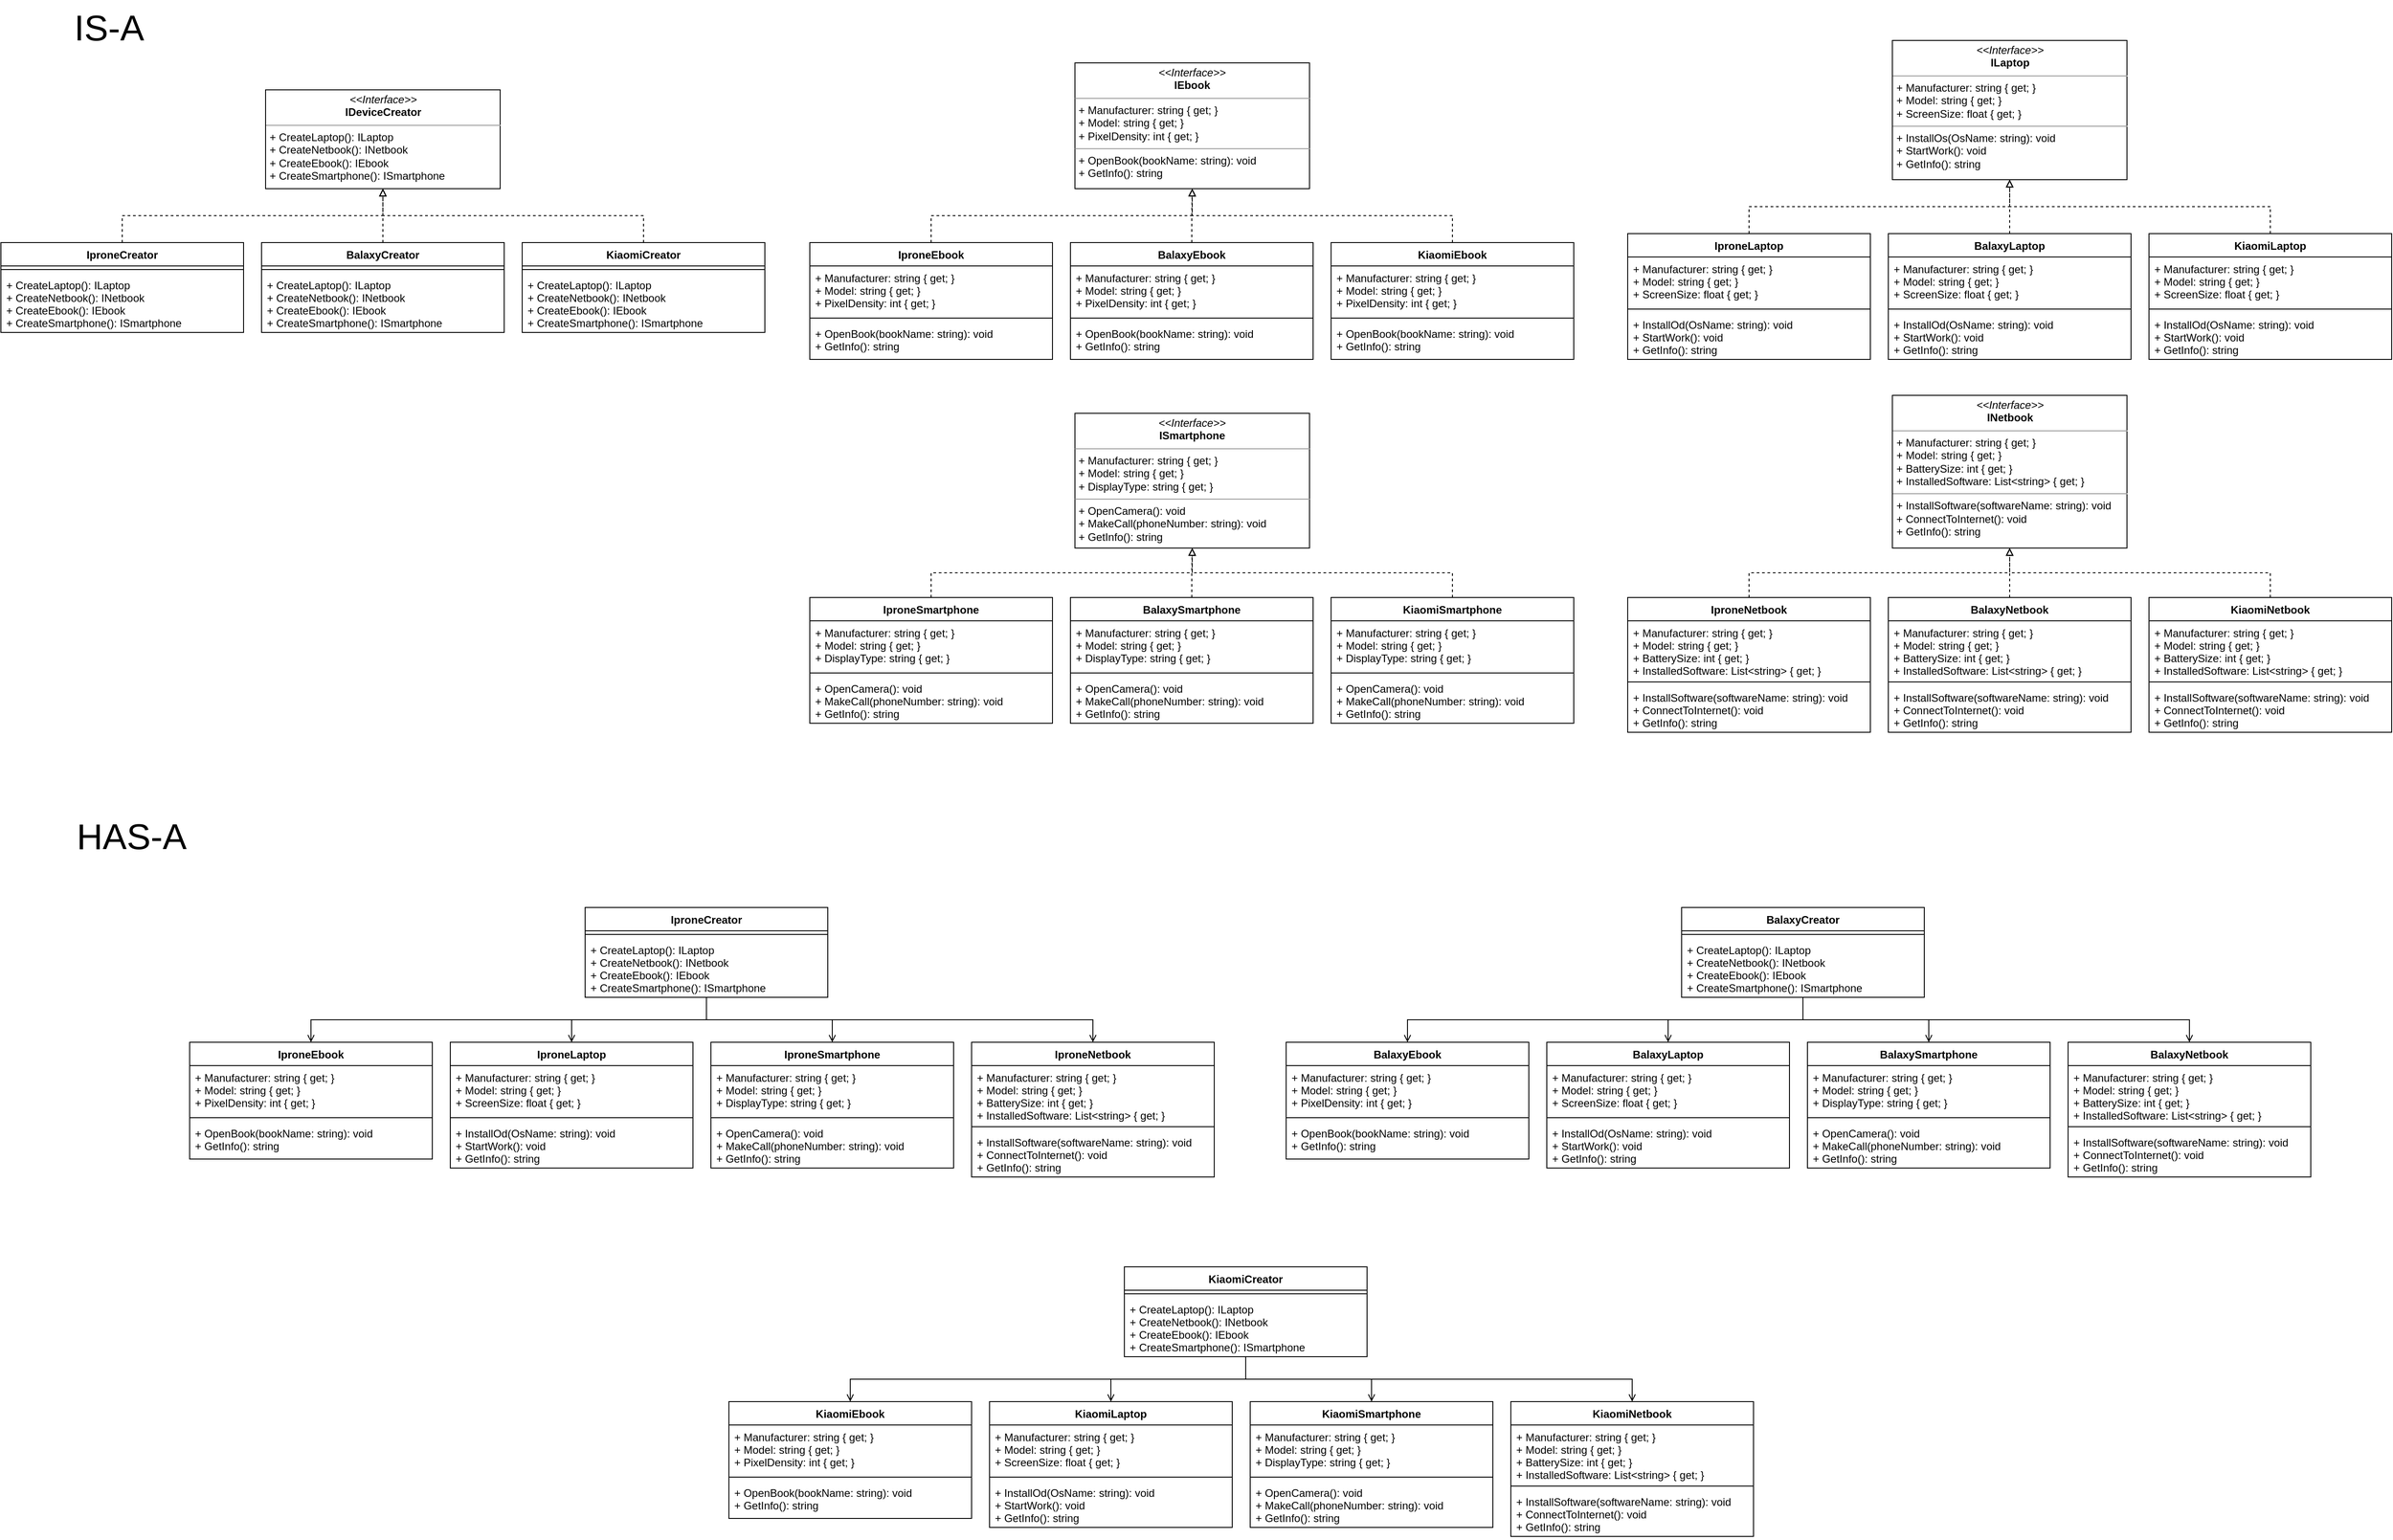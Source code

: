 <mxfile version="26.1.0">
  <diagram name="Page-1" id="HNJ6mNcgDsW-YNhB-kTk">
    <mxGraphModel dx="4325" dy="1325" grid="1" gridSize="10" guides="1" tooltips="1" connect="1" arrows="1" fold="1" page="1" pageScale="1" pageWidth="850" pageHeight="1100" math="0" shadow="0">
      <root>
        <mxCell id="0" />
        <mxCell id="1" parent="0" />
        <mxCell id="z8BJtcq0WtnQSYPv6Kyj-1" value="&lt;p style=&quot;margin:0px;margin-top:4px;text-align:center;&quot;&gt;&lt;i&gt;&amp;lt;&amp;lt;Interface&amp;gt;&amp;gt;&lt;/i&gt;&lt;br&gt;&lt;b&gt;IEbook&lt;/b&gt;&lt;/p&gt;&lt;hr size=&quot;1&quot;&gt;&lt;p style=&quot;margin:0px;margin-left:4px;&quot;&gt;+ Manufacturer: string { get; }&lt;br&gt;+ Model: string { get; }&lt;/p&gt;&lt;p style=&quot;margin:0px;margin-left:4px;&quot;&gt;+ PixelDensity: int { get; }&lt;/p&gt;&lt;hr size=&quot;1&quot;&gt;&lt;p style=&quot;margin:0px;margin-left:4px;&quot;&gt;+ OpenBook(bookName: string): void&lt;/p&gt;&lt;p style=&quot;margin:0px;margin-left:4px;&quot;&gt;+ GetInfo(): string&lt;/p&gt;" style="verticalAlign=top;align=left;overflow=fill;fontSize=12;fontFamily=Helvetica;html=1;" vertex="1" parent="1">
          <mxGeometry x="295" y="110" width="261" height="140" as="geometry" />
        </mxCell>
        <mxCell id="z8BJtcq0WtnQSYPv6Kyj-14" style="edgeStyle=orthogonalEdgeStyle;rounded=0;orthogonalLoop=1;jettySize=auto;html=1;exitX=0.5;exitY=0;exitDx=0;exitDy=0;entryX=0.5;entryY=1;entryDx=0;entryDy=0;dashed=1;endArrow=block;endFill=0;" edge="1" parent="1" source="z8BJtcq0WtnQSYPv6Kyj-2" target="z8BJtcq0WtnQSYPv6Kyj-1">
          <mxGeometry relative="1" as="geometry" />
        </mxCell>
        <mxCell id="z8BJtcq0WtnQSYPv6Kyj-2" value="IproneEbook" style="swimlane;fontStyle=1;align=center;verticalAlign=top;childLayout=stackLayout;horizontal=1;startSize=26;horizontalStack=0;resizeParent=1;resizeParentMax=0;resizeLast=0;collapsible=1;marginBottom=0;fontSize=12;" vertex="1" parent="1">
          <mxGeometry y="310" width="270" height="130" as="geometry">
            <mxRectangle x="-60" y="370" width="140" height="30" as="alternateBounds" />
          </mxGeometry>
        </mxCell>
        <mxCell id="z8BJtcq0WtnQSYPv6Kyj-3" value="+ Manufacturer: string { get; }&#xa;+ Model: string { get; }&#xa;+ PixelDensity: int { get; }" style="text;strokeColor=none;fillColor=none;align=left;verticalAlign=top;spacingLeft=4;spacingRight=4;overflow=hidden;rotatable=0;points=[[0,0.5],[1,0.5]];portConstraint=eastwest;fontSize=12;" vertex="1" parent="z8BJtcq0WtnQSYPv6Kyj-2">
          <mxGeometry y="26" width="270" height="54" as="geometry" />
        </mxCell>
        <mxCell id="z8BJtcq0WtnQSYPv6Kyj-4" value="" style="line;strokeWidth=1;fillColor=none;align=left;verticalAlign=middle;spacingTop=-1;spacingLeft=3;spacingRight=3;rotatable=0;labelPosition=right;points=[];portConstraint=eastwest;strokeColor=inherit;fontSize=16;" vertex="1" parent="z8BJtcq0WtnQSYPv6Kyj-2">
          <mxGeometry y="80" width="270" height="8" as="geometry" />
        </mxCell>
        <mxCell id="z8BJtcq0WtnQSYPv6Kyj-5" value="+ OpenBook(bookName: string): void&#xa;+ GetInfo(): string" style="text;strokeColor=none;fillColor=none;align=left;verticalAlign=top;spacingLeft=4;spacingRight=4;overflow=hidden;rotatable=0;points=[[0,0.5],[1,0.5]];portConstraint=eastwest;fontSize=12;" vertex="1" parent="z8BJtcq0WtnQSYPv6Kyj-2">
          <mxGeometry y="88" width="270" height="42" as="geometry" />
        </mxCell>
        <mxCell id="z8BJtcq0WtnQSYPv6Kyj-15" style="edgeStyle=orthogonalEdgeStyle;rounded=0;orthogonalLoop=1;jettySize=auto;html=1;exitX=0.5;exitY=0;exitDx=0;exitDy=0;entryX=0.5;entryY=1;entryDx=0;entryDy=0;dashed=1;endArrow=block;endFill=0;" edge="1" parent="1" source="z8BJtcq0WtnQSYPv6Kyj-6" target="z8BJtcq0WtnQSYPv6Kyj-1">
          <mxGeometry relative="1" as="geometry" />
        </mxCell>
        <mxCell id="z8BJtcq0WtnQSYPv6Kyj-6" value="BalaxyEbook" style="swimlane;fontStyle=1;align=center;verticalAlign=top;childLayout=stackLayout;horizontal=1;startSize=26;horizontalStack=0;resizeParent=1;resizeParentMax=0;resizeLast=0;collapsible=1;marginBottom=0;fontSize=12;" vertex="1" parent="1">
          <mxGeometry x="290" y="310" width="270" height="130" as="geometry">
            <mxRectangle x="-60" y="370" width="140" height="30" as="alternateBounds" />
          </mxGeometry>
        </mxCell>
        <mxCell id="z8BJtcq0WtnQSYPv6Kyj-7" value="+ Manufacturer: string { get; }&#xa;+ Model: string { get; }&#xa;+ PixelDensity: int { get; }" style="text;strokeColor=none;fillColor=none;align=left;verticalAlign=top;spacingLeft=4;spacingRight=4;overflow=hidden;rotatable=0;points=[[0,0.5],[1,0.5]];portConstraint=eastwest;fontSize=12;" vertex="1" parent="z8BJtcq0WtnQSYPv6Kyj-6">
          <mxGeometry y="26" width="270" height="54" as="geometry" />
        </mxCell>
        <mxCell id="z8BJtcq0WtnQSYPv6Kyj-8" value="" style="line;strokeWidth=1;fillColor=none;align=left;verticalAlign=middle;spacingTop=-1;spacingLeft=3;spacingRight=3;rotatable=0;labelPosition=right;points=[];portConstraint=eastwest;strokeColor=inherit;fontSize=16;" vertex="1" parent="z8BJtcq0WtnQSYPv6Kyj-6">
          <mxGeometry y="80" width="270" height="8" as="geometry" />
        </mxCell>
        <mxCell id="z8BJtcq0WtnQSYPv6Kyj-9" value="+ OpenBook(bookName: string): void&#xa;+ GetInfo(): string" style="text;strokeColor=none;fillColor=none;align=left;verticalAlign=top;spacingLeft=4;spacingRight=4;overflow=hidden;rotatable=0;points=[[0,0.5],[1,0.5]];portConstraint=eastwest;fontSize=12;" vertex="1" parent="z8BJtcq0WtnQSYPv6Kyj-6">
          <mxGeometry y="88" width="270" height="42" as="geometry" />
        </mxCell>
        <mxCell id="z8BJtcq0WtnQSYPv6Kyj-16" style="edgeStyle=orthogonalEdgeStyle;rounded=0;orthogonalLoop=1;jettySize=auto;html=1;exitX=0.5;exitY=0;exitDx=0;exitDy=0;entryX=0.5;entryY=1;entryDx=0;entryDy=0;dashed=1;endArrow=block;endFill=0;" edge="1" parent="1" source="z8BJtcq0WtnQSYPv6Kyj-10" target="z8BJtcq0WtnQSYPv6Kyj-1">
          <mxGeometry relative="1" as="geometry" />
        </mxCell>
        <mxCell id="z8BJtcq0WtnQSYPv6Kyj-10" value="KiaomiEbook" style="swimlane;fontStyle=1;align=center;verticalAlign=top;childLayout=stackLayout;horizontal=1;startSize=26;horizontalStack=0;resizeParent=1;resizeParentMax=0;resizeLast=0;collapsible=1;marginBottom=0;fontSize=12;" vertex="1" parent="1">
          <mxGeometry x="580" y="310" width="270" height="130" as="geometry">
            <mxRectangle x="-60" y="370" width="140" height="30" as="alternateBounds" />
          </mxGeometry>
        </mxCell>
        <mxCell id="z8BJtcq0WtnQSYPv6Kyj-11" value="+ Manufacturer: string { get; }&#xa;+ Model: string { get; }&#xa;+ PixelDensity: int { get; }" style="text;strokeColor=none;fillColor=none;align=left;verticalAlign=top;spacingLeft=4;spacingRight=4;overflow=hidden;rotatable=0;points=[[0,0.5],[1,0.5]];portConstraint=eastwest;fontSize=12;" vertex="1" parent="z8BJtcq0WtnQSYPv6Kyj-10">
          <mxGeometry y="26" width="270" height="54" as="geometry" />
        </mxCell>
        <mxCell id="z8BJtcq0WtnQSYPv6Kyj-12" value="" style="line;strokeWidth=1;fillColor=none;align=left;verticalAlign=middle;spacingTop=-1;spacingLeft=3;spacingRight=3;rotatable=0;labelPosition=right;points=[];portConstraint=eastwest;strokeColor=inherit;fontSize=16;" vertex="1" parent="z8BJtcq0WtnQSYPv6Kyj-10">
          <mxGeometry y="80" width="270" height="8" as="geometry" />
        </mxCell>
        <mxCell id="z8BJtcq0WtnQSYPv6Kyj-13" value="+ OpenBook(bookName: string): void&#xa;+ GetInfo(): string" style="text;strokeColor=none;fillColor=none;align=left;verticalAlign=top;spacingLeft=4;spacingRight=4;overflow=hidden;rotatable=0;points=[[0,0.5],[1,0.5]];portConstraint=eastwest;fontSize=12;" vertex="1" parent="z8BJtcq0WtnQSYPv6Kyj-10">
          <mxGeometry y="88" width="270" height="42" as="geometry" />
        </mxCell>
        <mxCell id="z8BJtcq0WtnQSYPv6Kyj-17" value="&lt;p style=&quot;margin:0px;margin-top:4px;text-align:center;&quot;&gt;&lt;i&gt;&amp;lt;&amp;lt;Interface&amp;gt;&amp;gt;&lt;/i&gt;&lt;br&gt;&lt;b&gt;ILaptop&lt;/b&gt;&lt;/p&gt;&lt;hr size=&quot;1&quot;&gt;&lt;p style=&quot;margin:0px;margin-left:4px;&quot;&gt;+ Manufacturer: string { get; }&lt;br&gt;+ Model: string { get; }&lt;/p&gt;&lt;p style=&quot;margin:0px;margin-left:4px;&quot;&gt;+ ScreenSize: float { get; }&lt;/p&gt;&lt;hr size=&quot;1&quot;&gt;&lt;p style=&quot;margin:0px;margin-left:4px;&quot;&gt;+ InstallOs(OsName: string): void&lt;/p&gt;&lt;p style=&quot;margin:0px;margin-left:4px;&quot;&gt;+ StartWork(): void&lt;/p&gt;&lt;p style=&quot;margin:0px;margin-left:4px;&quot;&gt;+ GetInfo(): string&lt;/p&gt;" style="verticalAlign=top;align=left;overflow=fill;fontSize=12;fontFamily=Helvetica;html=1;" vertex="1" parent="1">
          <mxGeometry x="1204.5" y="85" width="261" height="155" as="geometry" />
        </mxCell>
        <mxCell id="z8BJtcq0WtnQSYPv6Kyj-18" style="edgeStyle=orthogonalEdgeStyle;rounded=0;orthogonalLoop=1;jettySize=auto;html=1;exitX=0.5;exitY=0;exitDx=0;exitDy=0;entryX=0.5;entryY=1;entryDx=0;entryDy=0;dashed=1;endArrow=block;endFill=0;" edge="1" source="z8BJtcq0WtnQSYPv6Kyj-19" target="z8BJtcq0WtnQSYPv6Kyj-17" parent="1">
          <mxGeometry relative="1" as="geometry" />
        </mxCell>
        <mxCell id="z8BJtcq0WtnQSYPv6Kyj-19" value="IproneLaptop" style="swimlane;fontStyle=1;align=center;verticalAlign=top;childLayout=stackLayout;horizontal=1;startSize=26;horizontalStack=0;resizeParent=1;resizeParentMax=0;resizeLast=0;collapsible=1;marginBottom=0;fontSize=12;" vertex="1" parent="1">
          <mxGeometry x="910" y="300" width="270" height="140" as="geometry">
            <mxRectangle x="-60" y="370" width="140" height="30" as="alternateBounds" />
          </mxGeometry>
        </mxCell>
        <mxCell id="z8BJtcq0WtnQSYPv6Kyj-20" value="+ Manufacturer: string { get; }&#xa;+ Model: string { get; }&#xa;+ ScreenSize: float { get; }" style="text;strokeColor=none;fillColor=none;align=left;verticalAlign=top;spacingLeft=4;spacingRight=4;overflow=hidden;rotatable=0;points=[[0,0.5],[1,0.5]];portConstraint=eastwest;fontSize=12;" vertex="1" parent="z8BJtcq0WtnQSYPv6Kyj-19">
          <mxGeometry y="26" width="270" height="54" as="geometry" />
        </mxCell>
        <mxCell id="z8BJtcq0WtnQSYPv6Kyj-21" value="" style="line;strokeWidth=1;fillColor=none;align=left;verticalAlign=middle;spacingTop=-1;spacingLeft=3;spacingRight=3;rotatable=0;labelPosition=right;points=[];portConstraint=eastwest;strokeColor=inherit;fontSize=16;" vertex="1" parent="z8BJtcq0WtnQSYPv6Kyj-19">
          <mxGeometry y="80" width="270" height="8" as="geometry" />
        </mxCell>
        <mxCell id="z8BJtcq0WtnQSYPv6Kyj-22" value="+ InstallOd(OsName: string): void&#xa;+ StartWork(): void&#xa;+ GetInfo(): string" style="text;strokeColor=none;fillColor=none;align=left;verticalAlign=top;spacingLeft=4;spacingRight=4;overflow=hidden;rotatable=0;points=[[0,0.5],[1,0.5]];portConstraint=eastwest;fontSize=12;" vertex="1" parent="z8BJtcq0WtnQSYPv6Kyj-19">
          <mxGeometry y="88" width="270" height="52" as="geometry" />
        </mxCell>
        <mxCell id="z8BJtcq0WtnQSYPv6Kyj-23" style="edgeStyle=orthogonalEdgeStyle;rounded=0;orthogonalLoop=1;jettySize=auto;html=1;exitX=0.5;exitY=0;exitDx=0;exitDy=0;entryX=0.5;entryY=1;entryDx=0;entryDy=0;dashed=1;endArrow=block;endFill=0;" edge="1" source="z8BJtcq0WtnQSYPv6Kyj-24" target="z8BJtcq0WtnQSYPv6Kyj-17" parent="1">
          <mxGeometry relative="1" as="geometry" />
        </mxCell>
        <mxCell id="z8BJtcq0WtnQSYPv6Kyj-24" value="BalaxyLaptop" style="swimlane;fontStyle=1;align=center;verticalAlign=top;childLayout=stackLayout;horizontal=1;startSize=26;horizontalStack=0;resizeParent=1;resizeParentMax=0;resizeLast=0;collapsible=1;marginBottom=0;fontSize=12;" vertex="1" parent="1">
          <mxGeometry x="1200" y="300" width="270" height="140" as="geometry">
            <mxRectangle x="-60" y="370" width="140" height="30" as="alternateBounds" />
          </mxGeometry>
        </mxCell>
        <mxCell id="z8BJtcq0WtnQSYPv6Kyj-25" value="+ Manufacturer: string { get; }&#xa;+ Model: string { get; }&#xa;+ ScreenSize: float { get; }" style="text;strokeColor=none;fillColor=none;align=left;verticalAlign=top;spacingLeft=4;spacingRight=4;overflow=hidden;rotatable=0;points=[[0,0.5],[1,0.5]];portConstraint=eastwest;fontSize=12;" vertex="1" parent="z8BJtcq0WtnQSYPv6Kyj-24">
          <mxGeometry y="26" width="270" height="54" as="geometry" />
        </mxCell>
        <mxCell id="z8BJtcq0WtnQSYPv6Kyj-26" value="" style="line;strokeWidth=1;fillColor=none;align=left;verticalAlign=middle;spacingTop=-1;spacingLeft=3;spacingRight=3;rotatable=0;labelPosition=right;points=[];portConstraint=eastwest;strokeColor=inherit;fontSize=16;" vertex="1" parent="z8BJtcq0WtnQSYPv6Kyj-24">
          <mxGeometry y="80" width="270" height="8" as="geometry" />
        </mxCell>
        <mxCell id="z8BJtcq0WtnQSYPv6Kyj-27" value="+ InstallOd(OsName: string): void&#xa;+ StartWork(): void&#xa;+ GetInfo(): string" style="text;strokeColor=none;fillColor=none;align=left;verticalAlign=top;spacingLeft=4;spacingRight=4;overflow=hidden;rotatable=0;points=[[0,0.5],[1,0.5]];portConstraint=eastwest;fontSize=12;" vertex="1" parent="z8BJtcq0WtnQSYPv6Kyj-24">
          <mxGeometry y="88" width="270" height="52" as="geometry" />
        </mxCell>
        <mxCell id="z8BJtcq0WtnQSYPv6Kyj-28" style="edgeStyle=orthogonalEdgeStyle;rounded=0;orthogonalLoop=1;jettySize=auto;html=1;exitX=0.5;exitY=0;exitDx=0;exitDy=0;entryX=0.5;entryY=1;entryDx=0;entryDy=0;dashed=1;endArrow=block;endFill=0;" edge="1" source="z8BJtcq0WtnQSYPv6Kyj-29" target="z8BJtcq0WtnQSYPv6Kyj-17" parent="1">
          <mxGeometry relative="1" as="geometry" />
        </mxCell>
        <mxCell id="z8BJtcq0WtnQSYPv6Kyj-29" value="KiaomiLaptop" style="swimlane;fontStyle=1;align=center;verticalAlign=top;childLayout=stackLayout;horizontal=1;startSize=26;horizontalStack=0;resizeParent=1;resizeParentMax=0;resizeLast=0;collapsible=1;marginBottom=0;fontSize=12;" vertex="1" parent="1">
          <mxGeometry x="1490" y="300" width="270" height="140" as="geometry">
            <mxRectangle x="-60" y="370" width="140" height="30" as="alternateBounds" />
          </mxGeometry>
        </mxCell>
        <mxCell id="z8BJtcq0WtnQSYPv6Kyj-30" value="+ Manufacturer: string { get; }&#xa;+ Model: string { get; }&#xa;+ ScreenSize: float { get; }" style="text;strokeColor=none;fillColor=none;align=left;verticalAlign=top;spacingLeft=4;spacingRight=4;overflow=hidden;rotatable=0;points=[[0,0.5],[1,0.5]];portConstraint=eastwest;fontSize=12;" vertex="1" parent="z8BJtcq0WtnQSYPv6Kyj-29">
          <mxGeometry y="26" width="270" height="54" as="geometry" />
        </mxCell>
        <mxCell id="z8BJtcq0WtnQSYPv6Kyj-31" value="" style="line;strokeWidth=1;fillColor=none;align=left;verticalAlign=middle;spacingTop=-1;spacingLeft=3;spacingRight=3;rotatable=0;labelPosition=right;points=[];portConstraint=eastwest;strokeColor=inherit;fontSize=16;" vertex="1" parent="z8BJtcq0WtnQSYPv6Kyj-29">
          <mxGeometry y="80" width="270" height="8" as="geometry" />
        </mxCell>
        <mxCell id="z8BJtcq0WtnQSYPv6Kyj-32" value="+ InstallOd(OsName: string): void&#xa;+ StartWork(): void&#xa;+ GetInfo(): string" style="text;strokeColor=none;fillColor=none;align=left;verticalAlign=top;spacingLeft=4;spacingRight=4;overflow=hidden;rotatable=0;points=[[0,0.5],[1,0.5]];portConstraint=eastwest;fontSize=12;" vertex="1" parent="z8BJtcq0WtnQSYPv6Kyj-29">
          <mxGeometry y="88" width="270" height="52" as="geometry" />
        </mxCell>
        <mxCell id="z8BJtcq0WtnQSYPv6Kyj-33" value="&lt;p style=&quot;margin:0px;margin-top:4px;text-align:center;&quot;&gt;&lt;i&gt;&amp;lt;&amp;lt;Interface&amp;gt;&amp;gt;&lt;/i&gt;&lt;br&gt;&lt;b&gt;INetbook&lt;/b&gt;&lt;/p&gt;&lt;hr size=&quot;1&quot;&gt;&lt;p style=&quot;margin:0px;margin-left:4px;&quot;&gt;+ Manufacturer: string { get; }&lt;br&gt;+ Model: string { get; }&lt;/p&gt;&lt;p style=&quot;margin:0px;margin-left:4px;&quot;&gt;+ BatterySize: int { get; }&lt;/p&gt;&lt;p style=&quot;margin:0px;margin-left:4px;&quot;&gt;+ InstalledSoftware: List&amp;lt;string&amp;gt; { get; }&lt;/p&gt;&lt;hr size=&quot;1&quot;&gt;&lt;p style=&quot;margin:0px;margin-left:4px;&quot;&gt;+ InstallSoftware(softwareName: string): void&lt;/p&gt;&lt;p style=&quot;margin:0px;margin-left:4px;&quot;&gt;+ ConnectToInternet(): void&lt;/p&gt;&lt;p style=&quot;margin:0px;margin-left:4px;&quot;&gt;+ GetInfo(): string&lt;/p&gt;" style="verticalAlign=top;align=left;overflow=fill;fontSize=12;fontFamily=Helvetica;html=1;" vertex="1" parent="1">
          <mxGeometry x="1204.5" y="480" width="261" height="170" as="geometry" />
        </mxCell>
        <mxCell id="z8BJtcq0WtnQSYPv6Kyj-34" style="edgeStyle=orthogonalEdgeStyle;rounded=0;orthogonalLoop=1;jettySize=auto;html=1;exitX=0.5;exitY=0;exitDx=0;exitDy=0;entryX=0.5;entryY=1;entryDx=0;entryDy=0;dashed=1;endArrow=block;endFill=0;" edge="1" source="z8BJtcq0WtnQSYPv6Kyj-35" target="z8BJtcq0WtnQSYPv6Kyj-33" parent="1">
          <mxGeometry relative="1" as="geometry" />
        </mxCell>
        <mxCell id="z8BJtcq0WtnQSYPv6Kyj-35" value="IproneNetbook" style="swimlane;fontStyle=1;align=center;verticalAlign=top;childLayout=stackLayout;horizontal=1;startSize=26;horizontalStack=0;resizeParent=1;resizeParentMax=0;resizeLast=0;collapsible=1;marginBottom=0;fontSize=12;" vertex="1" parent="1">
          <mxGeometry x="910" y="705" width="270" height="150" as="geometry">
            <mxRectangle x="-60" y="370" width="140" height="30" as="alternateBounds" />
          </mxGeometry>
        </mxCell>
        <mxCell id="z8BJtcq0WtnQSYPv6Kyj-36" value="+ Manufacturer: string { get; }&#xa;+ Model: string { get; }&#xa;+ BatterySize: int { get; }&#xa;+ InstalledSoftware: List&lt;string&gt; { get; }" style="text;strokeColor=none;fillColor=none;align=left;verticalAlign=top;spacingLeft=4;spacingRight=4;overflow=hidden;rotatable=0;points=[[0,0.5],[1,0.5]];portConstraint=eastwest;fontSize=12;" vertex="1" parent="z8BJtcq0WtnQSYPv6Kyj-35">
          <mxGeometry y="26" width="270" height="64" as="geometry" />
        </mxCell>
        <mxCell id="z8BJtcq0WtnQSYPv6Kyj-37" value="" style="line;strokeWidth=1;fillColor=none;align=left;verticalAlign=middle;spacingTop=-1;spacingLeft=3;spacingRight=3;rotatable=0;labelPosition=right;points=[];portConstraint=eastwest;strokeColor=inherit;fontSize=16;" vertex="1" parent="z8BJtcq0WtnQSYPv6Kyj-35">
          <mxGeometry y="90" width="270" height="8" as="geometry" />
        </mxCell>
        <mxCell id="z8BJtcq0WtnQSYPv6Kyj-38" value="+ InstallSoftware(softwareName: string): void&#xa;+ ConnectToInternet(): void&#xa;+ GetInfo(): string" style="text;strokeColor=none;fillColor=none;align=left;verticalAlign=top;spacingLeft=4;spacingRight=4;overflow=hidden;rotatable=0;points=[[0,0.5],[1,0.5]];portConstraint=eastwest;fontSize=12;" vertex="1" parent="z8BJtcq0WtnQSYPv6Kyj-35">
          <mxGeometry y="98" width="270" height="52" as="geometry" />
        </mxCell>
        <mxCell id="z8BJtcq0WtnQSYPv6Kyj-39" style="edgeStyle=orthogonalEdgeStyle;rounded=0;orthogonalLoop=1;jettySize=auto;html=1;exitX=0.5;exitY=0;exitDx=0;exitDy=0;entryX=0.5;entryY=1;entryDx=0;entryDy=0;dashed=1;endArrow=block;endFill=0;" edge="1" source="z8BJtcq0WtnQSYPv6Kyj-40" target="z8BJtcq0WtnQSYPv6Kyj-33" parent="1">
          <mxGeometry relative="1" as="geometry" />
        </mxCell>
        <mxCell id="z8BJtcq0WtnQSYPv6Kyj-40" value="BalaxyNetbook" style="swimlane;fontStyle=1;align=center;verticalAlign=top;childLayout=stackLayout;horizontal=1;startSize=26;horizontalStack=0;resizeParent=1;resizeParentMax=0;resizeLast=0;collapsible=1;marginBottom=0;fontSize=12;" vertex="1" parent="1">
          <mxGeometry x="1200" y="705" width="270" height="150" as="geometry">
            <mxRectangle x="-60" y="370" width="140" height="30" as="alternateBounds" />
          </mxGeometry>
        </mxCell>
        <mxCell id="z8BJtcq0WtnQSYPv6Kyj-41" value="+ Manufacturer: string { get; }&#xa;+ Model: string { get; }&#xa;+ BatterySize: int { get; }&#xa;+ InstalledSoftware: List&lt;string&gt; { get; }" style="text;strokeColor=none;fillColor=none;align=left;verticalAlign=top;spacingLeft=4;spacingRight=4;overflow=hidden;rotatable=0;points=[[0,0.5],[1,0.5]];portConstraint=eastwest;fontSize=12;" vertex="1" parent="z8BJtcq0WtnQSYPv6Kyj-40">
          <mxGeometry y="26" width="270" height="64" as="geometry" />
        </mxCell>
        <mxCell id="z8BJtcq0WtnQSYPv6Kyj-42" value="" style="line;strokeWidth=1;fillColor=none;align=left;verticalAlign=middle;spacingTop=-1;spacingLeft=3;spacingRight=3;rotatable=0;labelPosition=right;points=[];portConstraint=eastwest;strokeColor=inherit;fontSize=16;" vertex="1" parent="z8BJtcq0WtnQSYPv6Kyj-40">
          <mxGeometry y="90" width="270" height="8" as="geometry" />
        </mxCell>
        <mxCell id="z8BJtcq0WtnQSYPv6Kyj-43" value="+ InstallSoftware(softwareName: string): void&#xa;+ ConnectToInternet(): void&#xa;+ GetInfo(): string" style="text;strokeColor=none;fillColor=none;align=left;verticalAlign=top;spacingLeft=4;spacingRight=4;overflow=hidden;rotatable=0;points=[[0,0.5],[1,0.5]];portConstraint=eastwest;fontSize=12;" vertex="1" parent="z8BJtcq0WtnQSYPv6Kyj-40">
          <mxGeometry y="98" width="270" height="52" as="geometry" />
        </mxCell>
        <mxCell id="z8BJtcq0WtnQSYPv6Kyj-44" style="edgeStyle=orthogonalEdgeStyle;rounded=0;orthogonalLoop=1;jettySize=auto;html=1;exitX=0.5;exitY=0;exitDx=0;exitDy=0;entryX=0.5;entryY=1;entryDx=0;entryDy=0;dashed=1;endArrow=block;endFill=0;" edge="1" source="z8BJtcq0WtnQSYPv6Kyj-45" target="z8BJtcq0WtnQSYPv6Kyj-33" parent="1">
          <mxGeometry relative="1" as="geometry" />
        </mxCell>
        <mxCell id="z8BJtcq0WtnQSYPv6Kyj-45" value="KiaomiNetbook" style="swimlane;fontStyle=1;align=center;verticalAlign=top;childLayout=stackLayout;horizontal=1;startSize=26;horizontalStack=0;resizeParent=1;resizeParentMax=0;resizeLast=0;collapsible=1;marginBottom=0;fontSize=12;" vertex="1" parent="1">
          <mxGeometry x="1490" y="705" width="270" height="150" as="geometry">
            <mxRectangle x="-60" y="370" width="140" height="30" as="alternateBounds" />
          </mxGeometry>
        </mxCell>
        <mxCell id="z8BJtcq0WtnQSYPv6Kyj-46" value="+ Manufacturer: string { get; }&#xa;+ Model: string { get; }&#xa;+ BatterySize: int { get; }&#xa;+ InstalledSoftware: List&lt;string&gt; { get; }" style="text;strokeColor=none;fillColor=none;align=left;verticalAlign=top;spacingLeft=4;spacingRight=4;overflow=hidden;rotatable=0;points=[[0,0.5],[1,0.5]];portConstraint=eastwest;fontSize=12;" vertex="1" parent="z8BJtcq0WtnQSYPv6Kyj-45">
          <mxGeometry y="26" width="270" height="64" as="geometry" />
        </mxCell>
        <mxCell id="z8BJtcq0WtnQSYPv6Kyj-47" value="" style="line;strokeWidth=1;fillColor=none;align=left;verticalAlign=middle;spacingTop=-1;spacingLeft=3;spacingRight=3;rotatable=0;labelPosition=right;points=[];portConstraint=eastwest;strokeColor=inherit;fontSize=16;" vertex="1" parent="z8BJtcq0WtnQSYPv6Kyj-45">
          <mxGeometry y="90" width="270" height="8" as="geometry" />
        </mxCell>
        <mxCell id="z8BJtcq0WtnQSYPv6Kyj-48" value="+ InstallSoftware(softwareName: string): void&#xa;+ ConnectToInternet(): void&#xa;+ GetInfo(): string" style="text;strokeColor=none;fillColor=none;align=left;verticalAlign=top;spacingLeft=4;spacingRight=4;overflow=hidden;rotatable=0;points=[[0,0.5],[1,0.5]];portConstraint=eastwest;fontSize=12;" vertex="1" parent="z8BJtcq0WtnQSYPv6Kyj-45">
          <mxGeometry y="98" width="270" height="52" as="geometry" />
        </mxCell>
        <mxCell id="z8BJtcq0WtnQSYPv6Kyj-49" value="&lt;p style=&quot;margin:0px;margin-top:4px;text-align:center;&quot;&gt;&lt;i&gt;&amp;lt;&amp;lt;Interface&amp;gt;&amp;gt;&lt;/i&gt;&lt;br&gt;&lt;b&gt;ISmartphone&lt;/b&gt;&lt;/p&gt;&lt;hr size=&quot;1&quot;&gt;&lt;p style=&quot;margin:0px;margin-left:4px;&quot;&gt;+ Manufacturer: string { get; }&lt;br&gt;+ Model: string { get; }&lt;/p&gt;&lt;p style=&quot;margin:0px;margin-left:4px;&quot;&gt;+ DisplayType: string { get; }&lt;/p&gt;&lt;hr size=&quot;1&quot;&gt;&lt;p style=&quot;margin:0px;margin-left:4px;&quot;&gt;+ OpenCamera(): void&lt;/p&gt;&lt;p style=&quot;margin:0px;margin-left:4px;&quot;&gt;+ MakeCall(phoneNumber: string): void&lt;/p&gt;&lt;p style=&quot;margin:0px;margin-left:4px;&quot;&gt;+ GetInfo(): string&lt;/p&gt;" style="verticalAlign=top;align=left;overflow=fill;fontSize=12;fontFamily=Helvetica;html=1;" vertex="1" parent="1">
          <mxGeometry x="295" y="500" width="261" height="150" as="geometry" />
        </mxCell>
        <mxCell id="z8BJtcq0WtnQSYPv6Kyj-50" style="edgeStyle=orthogonalEdgeStyle;rounded=0;orthogonalLoop=1;jettySize=auto;html=1;exitX=0.5;exitY=0;exitDx=0;exitDy=0;entryX=0.5;entryY=1;entryDx=0;entryDy=0;dashed=1;endArrow=block;endFill=0;" edge="1" source="z8BJtcq0WtnQSYPv6Kyj-51" target="z8BJtcq0WtnQSYPv6Kyj-49" parent="1">
          <mxGeometry relative="1" as="geometry" />
        </mxCell>
        <mxCell id="z8BJtcq0WtnQSYPv6Kyj-51" value="IproneSmartphone" style="swimlane;fontStyle=1;align=center;verticalAlign=top;childLayout=stackLayout;horizontal=1;startSize=26;horizontalStack=0;resizeParent=1;resizeParentMax=0;resizeLast=0;collapsible=1;marginBottom=0;fontSize=12;" vertex="1" parent="1">
          <mxGeometry y="705" width="270" height="140" as="geometry">
            <mxRectangle x="-60" y="370" width="140" height="30" as="alternateBounds" />
          </mxGeometry>
        </mxCell>
        <mxCell id="z8BJtcq0WtnQSYPv6Kyj-52" value="+ Manufacturer: string { get; }&#xa;+ Model: string { get; }&#xa;+ DisplayType: string { get; }" style="text;strokeColor=none;fillColor=none;align=left;verticalAlign=top;spacingLeft=4;spacingRight=4;overflow=hidden;rotatable=0;points=[[0,0.5],[1,0.5]];portConstraint=eastwest;fontSize=12;" vertex="1" parent="z8BJtcq0WtnQSYPv6Kyj-51">
          <mxGeometry y="26" width="270" height="54" as="geometry" />
        </mxCell>
        <mxCell id="z8BJtcq0WtnQSYPv6Kyj-53" value="" style="line;strokeWidth=1;fillColor=none;align=left;verticalAlign=middle;spacingTop=-1;spacingLeft=3;spacingRight=3;rotatable=0;labelPosition=right;points=[];portConstraint=eastwest;strokeColor=inherit;fontSize=16;" vertex="1" parent="z8BJtcq0WtnQSYPv6Kyj-51">
          <mxGeometry y="80" width="270" height="8" as="geometry" />
        </mxCell>
        <mxCell id="z8BJtcq0WtnQSYPv6Kyj-54" value="+ OpenCamera(): void&#xa;+ MakeCall(phoneNumber: string): void&#xa;+ GetInfo(): string" style="text;strokeColor=none;fillColor=none;align=left;verticalAlign=top;spacingLeft=4;spacingRight=4;overflow=hidden;rotatable=0;points=[[0,0.5],[1,0.5]];portConstraint=eastwest;fontSize=12;" vertex="1" parent="z8BJtcq0WtnQSYPv6Kyj-51">
          <mxGeometry y="88" width="270" height="52" as="geometry" />
        </mxCell>
        <mxCell id="z8BJtcq0WtnQSYPv6Kyj-55" style="edgeStyle=orthogonalEdgeStyle;rounded=0;orthogonalLoop=1;jettySize=auto;html=1;exitX=0.5;exitY=0;exitDx=0;exitDy=0;entryX=0.5;entryY=1;entryDx=0;entryDy=0;dashed=1;endArrow=block;endFill=0;" edge="1" source="z8BJtcq0WtnQSYPv6Kyj-56" target="z8BJtcq0WtnQSYPv6Kyj-49" parent="1">
          <mxGeometry relative="1" as="geometry" />
        </mxCell>
        <mxCell id="z8BJtcq0WtnQSYPv6Kyj-56" value="BalaxySmartphone" style="swimlane;fontStyle=1;align=center;verticalAlign=top;childLayout=stackLayout;horizontal=1;startSize=26;horizontalStack=0;resizeParent=1;resizeParentMax=0;resizeLast=0;collapsible=1;marginBottom=0;fontSize=12;" vertex="1" parent="1">
          <mxGeometry x="290" y="705" width="270" height="140" as="geometry">
            <mxRectangle x="-60" y="370" width="140" height="30" as="alternateBounds" />
          </mxGeometry>
        </mxCell>
        <mxCell id="z8BJtcq0WtnQSYPv6Kyj-57" value="+ Manufacturer: string { get; }&#xa;+ Model: string { get; }&#xa;+ DisplayType: string { get; }" style="text;strokeColor=none;fillColor=none;align=left;verticalAlign=top;spacingLeft=4;spacingRight=4;overflow=hidden;rotatable=0;points=[[0,0.5],[1,0.5]];portConstraint=eastwest;fontSize=12;" vertex="1" parent="z8BJtcq0WtnQSYPv6Kyj-56">
          <mxGeometry y="26" width="270" height="54" as="geometry" />
        </mxCell>
        <mxCell id="z8BJtcq0WtnQSYPv6Kyj-58" value="" style="line;strokeWidth=1;fillColor=none;align=left;verticalAlign=middle;spacingTop=-1;spacingLeft=3;spacingRight=3;rotatable=0;labelPosition=right;points=[];portConstraint=eastwest;strokeColor=inherit;fontSize=16;" vertex="1" parent="z8BJtcq0WtnQSYPv6Kyj-56">
          <mxGeometry y="80" width="270" height="8" as="geometry" />
        </mxCell>
        <mxCell id="z8BJtcq0WtnQSYPv6Kyj-59" value="+ OpenCamera(): void&#xa;+ MakeCall(phoneNumber: string): void&#xa;+ GetInfo(): string" style="text;strokeColor=none;fillColor=none;align=left;verticalAlign=top;spacingLeft=4;spacingRight=4;overflow=hidden;rotatable=0;points=[[0,0.5],[1,0.5]];portConstraint=eastwest;fontSize=12;" vertex="1" parent="z8BJtcq0WtnQSYPv6Kyj-56">
          <mxGeometry y="88" width="270" height="52" as="geometry" />
        </mxCell>
        <mxCell id="z8BJtcq0WtnQSYPv6Kyj-60" style="edgeStyle=orthogonalEdgeStyle;rounded=0;orthogonalLoop=1;jettySize=auto;html=1;exitX=0.5;exitY=0;exitDx=0;exitDy=0;entryX=0.5;entryY=1;entryDx=0;entryDy=0;dashed=1;endArrow=block;endFill=0;" edge="1" source="z8BJtcq0WtnQSYPv6Kyj-61" target="z8BJtcq0WtnQSYPv6Kyj-49" parent="1">
          <mxGeometry relative="1" as="geometry" />
        </mxCell>
        <mxCell id="z8BJtcq0WtnQSYPv6Kyj-61" value="KiaomiSmartphone" style="swimlane;fontStyle=1;align=center;verticalAlign=top;childLayout=stackLayout;horizontal=1;startSize=26;horizontalStack=0;resizeParent=1;resizeParentMax=0;resizeLast=0;collapsible=1;marginBottom=0;fontSize=12;" vertex="1" parent="1">
          <mxGeometry x="580" y="705" width="270" height="140" as="geometry">
            <mxRectangle x="-60" y="370" width="140" height="30" as="alternateBounds" />
          </mxGeometry>
        </mxCell>
        <mxCell id="z8BJtcq0WtnQSYPv6Kyj-62" value="+ Manufacturer: string { get; }&#xa;+ Model: string { get; }&#xa;+ DisplayType: string { get; }" style="text;strokeColor=none;fillColor=none;align=left;verticalAlign=top;spacingLeft=4;spacingRight=4;overflow=hidden;rotatable=0;points=[[0,0.5],[1,0.5]];portConstraint=eastwest;fontSize=12;" vertex="1" parent="z8BJtcq0WtnQSYPv6Kyj-61">
          <mxGeometry y="26" width="270" height="54" as="geometry" />
        </mxCell>
        <mxCell id="z8BJtcq0WtnQSYPv6Kyj-63" value="" style="line;strokeWidth=1;fillColor=none;align=left;verticalAlign=middle;spacingTop=-1;spacingLeft=3;spacingRight=3;rotatable=0;labelPosition=right;points=[];portConstraint=eastwest;strokeColor=inherit;fontSize=16;" vertex="1" parent="z8BJtcq0WtnQSYPv6Kyj-61">
          <mxGeometry y="80" width="270" height="8" as="geometry" />
        </mxCell>
        <mxCell id="z8BJtcq0WtnQSYPv6Kyj-64" value="+ OpenCamera(): void&#xa;+ MakeCall(phoneNumber: string): void&#xa;+ GetInfo(): string" style="text;strokeColor=none;fillColor=none;align=left;verticalAlign=top;spacingLeft=4;spacingRight=4;overflow=hidden;rotatable=0;points=[[0,0.5],[1,0.5]];portConstraint=eastwest;fontSize=12;" vertex="1" parent="z8BJtcq0WtnQSYPv6Kyj-61">
          <mxGeometry y="88" width="270" height="52" as="geometry" />
        </mxCell>
        <mxCell id="z8BJtcq0WtnQSYPv6Kyj-66" value="&lt;p style=&quot;margin:0px;margin-top:4px;text-align:center;&quot;&gt;&lt;i&gt;&amp;lt;&amp;lt;Interface&amp;gt;&amp;gt;&lt;/i&gt;&lt;br&gt;&lt;b&gt;IDeviceCreator&lt;/b&gt;&lt;/p&gt;&lt;hr size=&quot;1&quot;&gt;&lt;p style=&quot;margin:0px;margin-left:4px;&quot;&gt;+ CreateLaptop(): ILaptop&lt;/p&gt;&lt;p style=&quot;margin:0px;margin-left:4px;&quot;&gt;+ CreateNetbook(): INetbook&lt;/p&gt;&lt;p style=&quot;margin:0px;margin-left:4px;&quot;&gt;+ CreateEbook(): IEbook&lt;/p&gt;&lt;p style=&quot;margin:0px;margin-left:4px;&quot;&gt;+ CreateSmartphone(): ISmartphone&lt;/p&gt;" style="verticalAlign=top;align=left;overflow=fill;fontSize=12;fontFamily=Helvetica;html=1;" vertex="1" parent="1">
          <mxGeometry x="-605.5" y="140" width="261" height="110" as="geometry" />
        </mxCell>
        <mxCell id="z8BJtcq0WtnQSYPv6Kyj-67" style="edgeStyle=orthogonalEdgeStyle;rounded=0;orthogonalLoop=1;jettySize=auto;html=1;exitX=0.5;exitY=0;exitDx=0;exitDy=0;entryX=0.5;entryY=1;entryDx=0;entryDy=0;dashed=1;endArrow=block;endFill=0;" edge="1" source="z8BJtcq0WtnQSYPv6Kyj-68" target="z8BJtcq0WtnQSYPv6Kyj-66" parent="1">
          <mxGeometry relative="1" as="geometry" />
        </mxCell>
        <mxCell id="z8BJtcq0WtnQSYPv6Kyj-68" value="IproneCreator" style="swimlane;fontStyle=1;align=center;verticalAlign=top;childLayout=stackLayout;horizontal=1;startSize=26;horizontalStack=0;resizeParent=1;resizeParentMax=0;resizeLast=0;collapsible=1;marginBottom=0;fontSize=12;" vertex="1" parent="1">
          <mxGeometry x="-900" y="310" width="270" height="100" as="geometry">
            <mxRectangle x="-60" y="370" width="140" height="30" as="alternateBounds" />
          </mxGeometry>
        </mxCell>
        <mxCell id="z8BJtcq0WtnQSYPv6Kyj-70" value="" style="line;strokeWidth=1;fillColor=none;align=left;verticalAlign=middle;spacingTop=-1;spacingLeft=3;spacingRight=3;rotatable=0;labelPosition=right;points=[];portConstraint=eastwest;strokeColor=inherit;fontSize=16;" vertex="1" parent="z8BJtcq0WtnQSYPv6Kyj-68">
          <mxGeometry y="26" width="270" height="8" as="geometry" />
        </mxCell>
        <mxCell id="z8BJtcq0WtnQSYPv6Kyj-71" value="+ CreateLaptop(): ILaptop&#xa;+ CreateNetbook(): INetbook&#xa;+ CreateEbook(): IEbook&#xa;+ CreateSmartphone(): ISmartphone" style="text;strokeColor=none;fillColor=none;align=left;verticalAlign=top;spacingLeft=4;spacingRight=4;overflow=hidden;rotatable=0;points=[[0,0.5],[1,0.5]];portConstraint=eastwest;fontSize=12;" vertex="1" parent="z8BJtcq0WtnQSYPv6Kyj-68">
          <mxGeometry y="34" width="270" height="66" as="geometry" />
        </mxCell>
        <mxCell id="z8BJtcq0WtnQSYPv6Kyj-72" style="edgeStyle=orthogonalEdgeStyle;rounded=0;orthogonalLoop=1;jettySize=auto;html=1;exitX=0.5;exitY=0;exitDx=0;exitDy=0;entryX=0.5;entryY=1;entryDx=0;entryDy=0;dashed=1;endArrow=block;endFill=0;" edge="1" source="z8BJtcq0WtnQSYPv6Kyj-73" target="z8BJtcq0WtnQSYPv6Kyj-66" parent="1">
          <mxGeometry relative="1" as="geometry" />
        </mxCell>
        <mxCell id="z8BJtcq0WtnQSYPv6Kyj-73" value="BalaxyCreator" style="swimlane;fontStyle=1;align=center;verticalAlign=top;childLayout=stackLayout;horizontal=1;startSize=26;horizontalStack=0;resizeParent=1;resizeParentMax=0;resizeLast=0;collapsible=1;marginBottom=0;fontSize=12;" vertex="1" parent="1">
          <mxGeometry x="-610" y="310" width="270" height="100" as="geometry">
            <mxRectangle x="-60" y="370" width="140" height="30" as="alternateBounds" />
          </mxGeometry>
        </mxCell>
        <mxCell id="z8BJtcq0WtnQSYPv6Kyj-75" value="" style="line;strokeWidth=1;fillColor=none;align=left;verticalAlign=middle;spacingTop=-1;spacingLeft=3;spacingRight=3;rotatable=0;labelPosition=right;points=[];portConstraint=eastwest;strokeColor=inherit;fontSize=16;" vertex="1" parent="z8BJtcq0WtnQSYPv6Kyj-73">
          <mxGeometry y="26" width="270" height="8" as="geometry" />
        </mxCell>
        <mxCell id="z8BJtcq0WtnQSYPv6Kyj-76" value="+ CreateLaptop(): ILaptop&#xa;+ CreateNetbook(): INetbook&#xa;+ CreateEbook(): IEbook&#xa;+ CreateSmartphone(): ISmartphone" style="text;strokeColor=none;fillColor=none;align=left;verticalAlign=top;spacingLeft=4;spacingRight=4;overflow=hidden;rotatable=0;points=[[0,0.5],[1,0.5]];portConstraint=eastwest;fontSize=12;" vertex="1" parent="z8BJtcq0WtnQSYPv6Kyj-73">
          <mxGeometry y="34" width="270" height="66" as="geometry" />
        </mxCell>
        <mxCell id="z8BJtcq0WtnQSYPv6Kyj-77" style="edgeStyle=orthogonalEdgeStyle;rounded=0;orthogonalLoop=1;jettySize=auto;html=1;exitX=0.5;exitY=0;exitDx=0;exitDy=0;entryX=0.5;entryY=1;entryDx=0;entryDy=0;dashed=1;endArrow=block;endFill=0;" edge="1" source="z8BJtcq0WtnQSYPv6Kyj-78" target="z8BJtcq0WtnQSYPv6Kyj-66" parent="1">
          <mxGeometry relative="1" as="geometry" />
        </mxCell>
        <mxCell id="z8BJtcq0WtnQSYPv6Kyj-78" value="KiaomiCreator" style="swimlane;fontStyle=1;align=center;verticalAlign=top;childLayout=stackLayout;horizontal=1;startSize=26;horizontalStack=0;resizeParent=1;resizeParentMax=0;resizeLast=0;collapsible=1;marginBottom=0;fontSize=12;" vertex="1" parent="1">
          <mxGeometry x="-320" y="310" width="270" height="100" as="geometry">
            <mxRectangle x="-60" y="370" width="140" height="30" as="alternateBounds" />
          </mxGeometry>
        </mxCell>
        <mxCell id="z8BJtcq0WtnQSYPv6Kyj-80" value="" style="line;strokeWidth=1;fillColor=none;align=left;verticalAlign=middle;spacingTop=-1;spacingLeft=3;spacingRight=3;rotatable=0;labelPosition=right;points=[];portConstraint=eastwest;strokeColor=inherit;fontSize=16;" vertex="1" parent="z8BJtcq0WtnQSYPv6Kyj-78">
          <mxGeometry y="26" width="270" height="8" as="geometry" />
        </mxCell>
        <mxCell id="z8BJtcq0WtnQSYPv6Kyj-81" value="+ CreateLaptop(): ILaptop&#xa;+ CreateNetbook(): INetbook&#xa;+ CreateEbook(): IEbook&#xa;+ CreateSmartphone(): ISmartphone" style="text;strokeColor=none;fillColor=none;align=left;verticalAlign=top;spacingLeft=4;spacingRight=4;overflow=hidden;rotatable=0;points=[[0,0.5],[1,0.5]];portConstraint=eastwest;fontSize=12;" vertex="1" parent="z8BJtcq0WtnQSYPv6Kyj-78">
          <mxGeometry y="34" width="270" height="66" as="geometry" />
        </mxCell>
        <mxCell id="z8BJtcq0WtnQSYPv6Kyj-82" value="&lt;font style=&quot;font-size: 40px;&quot;&gt;IS-A&lt;/font&gt;" style="text;html=1;align=center;verticalAlign=middle;resizable=0;points=[];autosize=1;strokeColor=none;fillColor=none;" vertex="1" parent="1">
          <mxGeometry x="-830" y="40" width="100" height="60" as="geometry" />
        </mxCell>
        <mxCell id="z8BJtcq0WtnQSYPv6Kyj-83" value="&lt;font style=&quot;font-size: 40px;&quot;&gt;HAS-A&lt;/font&gt;" style="text;html=1;align=center;verticalAlign=middle;resizable=0;points=[];autosize=1;strokeColor=none;fillColor=none;" vertex="1" parent="1">
          <mxGeometry x="-830" y="940" width="150" height="60" as="geometry" />
        </mxCell>
        <mxCell id="z8BJtcq0WtnQSYPv6Kyj-135" style="edgeStyle=orthogonalEdgeStyle;rounded=0;orthogonalLoop=1;jettySize=auto;html=1;exitX=0.5;exitY=1;exitDx=0;exitDy=0;entryX=0.5;entryY=0;entryDx=0;entryDy=0;endArrow=open;endFill=0;" edge="1" parent="1" source="z8BJtcq0WtnQSYPv6Kyj-100" target="z8BJtcq0WtnQSYPv6Kyj-114">
          <mxGeometry relative="1" as="geometry" />
        </mxCell>
        <mxCell id="z8BJtcq0WtnQSYPv6Kyj-136" style="edgeStyle=orthogonalEdgeStyle;rounded=0;orthogonalLoop=1;jettySize=auto;html=1;exitX=0.5;exitY=1;exitDx=0;exitDy=0;entryX=0.5;entryY=0;entryDx=0;entryDy=0;endArrow=open;endFill=0;" edge="1" parent="1" source="z8BJtcq0WtnQSYPv6Kyj-100" target="z8BJtcq0WtnQSYPv6Kyj-123">
          <mxGeometry relative="1" as="geometry" />
        </mxCell>
        <mxCell id="z8BJtcq0WtnQSYPv6Kyj-137" style="edgeStyle=orthogonalEdgeStyle;rounded=0;orthogonalLoop=1;jettySize=auto;html=1;exitX=0.5;exitY=1;exitDx=0;exitDy=0;entryX=0.5;entryY=0;entryDx=0;entryDy=0;endArrow=open;endFill=0;" edge="1" parent="1" source="z8BJtcq0WtnQSYPv6Kyj-100" target="z8BJtcq0WtnQSYPv6Kyj-127">
          <mxGeometry relative="1" as="geometry" />
        </mxCell>
        <mxCell id="z8BJtcq0WtnQSYPv6Kyj-138" style="edgeStyle=orthogonalEdgeStyle;rounded=0;orthogonalLoop=1;jettySize=auto;html=1;exitX=0.5;exitY=1;exitDx=0;exitDy=0;entryX=0.5;entryY=0;entryDx=0;entryDy=0;endArrow=open;endFill=0;" edge="1" parent="1" source="z8BJtcq0WtnQSYPv6Kyj-100" target="z8BJtcq0WtnQSYPv6Kyj-131">
          <mxGeometry relative="1" as="geometry" />
        </mxCell>
        <mxCell id="z8BJtcq0WtnQSYPv6Kyj-100" value="IproneCreator" style="swimlane;fontStyle=1;align=center;verticalAlign=top;childLayout=stackLayout;horizontal=1;startSize=26;horizontalStack=0;resizeParent=1;resizeParentMax=0;resizeLast=0;collapsible=1;marginBottom=0;fontSize=12;" vertex="1" parent="1">
          <mxGeometry x="-250" y="1050" width="270" height="100" as="geometry">
            <mxRectangle x="-60" y="370" width="140" height="30" as="alternateBounds" />
          </mxGeometry>
        </mxCell>
        <mxCell id="z8BJtcq0WtnQSYPv6Kyj-101" value="" style="line;strokeWidth=1;fillColor=none;align=left;verticalAlign=middle;spacingTop=-1;spacingLeft=3;spacingRight=3;rotatable=0;labelPosition=right;points=[];portConstraint=eastwest;strokeColor=inherit;fontSize=16;" vertex="1" parent="z8BJtcq0WtnQSYPv6Kyj-100">
          <mxGeometry y="26" width="270" height="8" as="geometry" />
        </mxCell>
        <mxCell id="z8BJtcq0WtnQSYPv6Kyj-102" value="+ CreateLaptop(): ILaptop&#xa;+ CreateNetbook(): INetbook&#xa;+ CreateEbook(): IEbook&#xa;+ CreateSmartphone(): ISmartphone" style="text;strokeColor=none;fillColor=none;align=left;verticalAlign=top;spacingLeft=4;spacingRight=4;overflow=hidden;rotatable=0;points=[[0,0.5],[1,0.5]];portConstraint=eastwest;fontSize=12;" vertex="1" parent="z8BJtcq0WtnQSYPv6Kyj-100">
          <mxGeometry y="34" width="270" height="66" as="geometry" />
        </mxCell>
        <mxCell id="z8BJtcq0WtnQSYPv6Kyj-114" value="IproneEbook" style="swimlane;fontStyle=1;align=center;verticalAlign=top;childLayout=stackLayout;horizontal=1;startSize=26;horizontalStack=0;resizeParent=1;resizeParentMax=0;resizeLast=0;collapsible=1;marginBottom=0;fontSize=12;" vertex="1" parent="1">
          <mxGeometry x="-690" y="1200" width="270" height="130" as="geometry">
            <mxRectangle x="-60" y="370" width="140" height="30" as="alternateBounds" />
          </mxGeometry>
        </mxCell>
        <mxCell id="z8BJtcq0WtnQSYPv6Kyj-115" value="+ Manufacturer: string { get; }&#xa;+ Model: string { get; }&#xa;+ PixelDensity: int { get; }" style="text;strokeColor=none;fillColor=none;align=left;verticalAlign=top;spacingLeft=4;spacingRight=4;overflow=hidden;rotatable=0;points=[[0,0.5],[1,0.5]];portConstraint=eastwest;fontSize=12;" vertex="1" parent="z8BJtcq0WtnQSYPv6Kyj-114">
          <mxGeometry y="26" width="270" height="54" as="geometry" />
        </mxCell>
        <mxCell id="z8BJtcq0WtnQSYPv6Kyj-116" value="" style="line;strokeWidth=1;fillColor=none;align=left;verticalAlign=middle;spacingTop=-1;spacingLeft=3;spacingRight=3;rotatable=0;labelPosition=right;points=[];portConstraint=eastwest;strokeColor=inherit;fontSize=16;" vertex="1" parent="z8BJtcq0WtnQSYPv6Kyj-114">
          <mxGeometry y="80" width="270" height="8" as="geometry" />
        </mxCell>
        <mxCell id="z8BJtcq0WtnQSYPv6Kyj-117" value="+ OpenBook(bookName: string): void&#xa;+ GetInfo(): string" style="text;strokeColor=none;fillColor=none;align=left;verticalAlign=top;spacingLeft=4;spacingRight=4;overflow=hidden;rotatable=0;points=[[0,0.5],[1,0.5]];portConstraint=eastwest;fontSize=12;" vertex="1" parent="z8BJtcq0WtnQSYPv6Kyj-114">
          <mxGeometry y="88" width="270" height="42" as="geometry" />
        </mxCell>
        <mxCell id="z8BJtcq0WtnQSYPv6Kyj-123" value="IproneLaptop" style="swimlane;fontStyle=1;align=center;verticalAlign=top;childLayout=stackLayout;horizontal=1;startSize=26;horizontalStack=0;resizeParent=1;resizeParentMax=0;resizeLast=0;collapsible=1;marginBottom=0;fontSize=12;" vertex="1" parent="1">
          <mxGeometry x="-400" y="1200" width="270" height="140" as="geometry">
            <mxRectangle x="-60" y="370" width="140" height="30" as="alternateBounds" />
          </mxGeometry>
        </mxCell>
        <mxCell id="z8BJtcq0WtnQSYPv6Kyj-124" value="+ Manufacturer: string { get; }&#xa;+ Model: string { get; }&#xa;+ ScreenSize: float { get; }" style="text;strokeColor=none;fillColor=none;align=left;verticalAlign=top;spacingLeft=4;spacingRight=4;overflow=hidden;rotatable=0;points=[[0,0.5],[1,0.5]];portConstraint=eastwest;fontSize=12;" vertex="1" parent="z8BJtcq0WtnQSYPv6Kyj-123">
          <mxGeometry y="26" width="270" height="54" as="geometry" />
        </mxCell>
        <mxCell id="z8BJtcq0WtnQSYPv6Kyj-125" value="" style="line;strokeWidth=1;fillColor=none;align=left;verticalAlign=middle;spacingTop=-1;spacingLeft=3;spacingRight=3;rotatable=0;labelPosition=right;points=[];portConstraint=eastwest;strokeColor=inherit;fontSize=16;" vertex="1" parent="z8BJtcq0WtnQSYPv6Kyj-123">
          <mxGeometry y="80" width="270" height="8" as="geometry" />
        </mxCell>
        <mxCell id="z8BJtcq0WtnQSYPv6Kyj-126" value="+ InstallOd(OsName: string): void&#xa;+ StartWork(): void&#xa;+ GetInfo(): string" style="text;strokeColor=none;fillColor=none;align=left;verticalAlign=top;spacingLeft=4;spacingRight=4;overflow=hidden;rotatable=0;points=[[0,0.5],[1,0.5]];portConstraint=eastwest;fontSize=12;" vertex="1" parent="z8BJtcq0WtnQSYPv6Kyj-123">
          <mxGeometry y="88" width="270" height="52" as="geometry" />
        </mxCell>
        <mxCell id="z8BJtcq0WtnQSYPv6Kyj-127" value="IproneSmartphone" style="swimlane;fontStyle=1;align=center;verticalAlign=top;childLayout=stackLayout;horizontal=1;startSize=26;horizontalStack=0;resizeParent=1;resizeParentMax=0;resizeLast=0;collapsible=1;marginBottom=0;fontSize=12;" vertex="1" parent="1">
          <mxGeometry x="-110" y="1200" width="270" height="140" as="geometry">
            <mxRectangle x="-60" y="370" width="140" height="30" as="alternateBounds" />
          </mxGeometry>
        </mxCell>
        <mxCell id="z8BJtcq0WtnQSYPv6Kyj-128" value="+ Manufacturer: string { get; }&#xa;+ Model: string { get; }&#xa;+ DisplayType: string { get; }" style="text;strokeColor=none;fillColor=none;align=left;verticalAlign=top;spacingLeft=4;spacingRight=4;overflow=hidden;rotatable=0;points=[[0,0.5],[1,0.5]];portConstraint=eastwest;fontSize=12;" vertex="1" parent="z8BJtcq0WtnQSYPv6Kyj-127">
          <mxGeometry y="26" width="270" height="54" as="geometry" />
        </mxCell>
        <mxCell id="z8BJtcq0WtnQSYPv6Kyj-129" value="" style="line;strokeWidth=1;fillColor=none;align=left;verticalAlign=middle;spacingTop=-1;spacingLeft=3;spacingRight=3;rotatable=0;labelPosition=right;points=[];portConstraint=eastwest;strokeColor=inherit;fontSize=16;" vertex="1" parent="z8BJtcq0WtnQSYPv6Kyj-127">
          <mxGeometry y="80" width="270" height="8" as="geometry" />
        </mxCell>
        <mxCell id="z8BJtcq0WtnQSYPv6Kyj-130" value="+ OpenCamera(): void&#xa;+ MakeCall(phoneNumber: string): void&#xa;+ GetInfo(): string" style="text;strokeColor=none;fillColor=none;align=left;verticalAlign=top;spacingLeft=4;spacingRight=4;overflow=hidden;rotatable=0;points=[[0,0.5],[1,0.5]];portConstraint=eastwest;fontSize=12;" vertex="1" parent="z8BJtcq0WtnQSYPv6Kyj-127">
          <mxGeometry y="88" width="270" height="52" as="geometry" />
        </mxCell>
        <mxCell id="z8BJtcq0WtnQSYPv6Kyj-131" value="IproneNetbook" style="swimlane;fontStyle=1;align=center;verticalAlign=top;childLayout=stackLayout;horizontal=1;startSize=26;horizontalStack=0;resizeParent=1;resizeParentMax=0;resizeLast=0;collapsible=1;marginBottom=0;fontSize=12;" vertex="1" parent="1">
          <mxGeometry x="180" y="1200" width="270" height="150" as="geometry">
            <mxRectangle x="-60" y="370" width="140" height="30" as="alternateBounds" />
          </mxGeometry>
        </mxCell>
        <mxCell id="z8BJtcq0WtnQSYPv6Kyj-132" value="+ Manufacturer: string { get; }&#xa;+ Model: string { get; }&#xa;+ BatterySize: int { get; }&#xa;+ InstalledSoftware: List&lt;string&gt; { get; }" style="text;strokeColor=none;fillColor=none;align=left;verticalAlign=top;spacingLeft=4;spacingRight=4;overflow=hidden;rotatable=0;points=[[0,0.5],[1,0.5]];portConstraint=eastwest;fontSize=12;" vertex="1" parent="z8BJtcq0WtnQSYPv6Kyj-131">
          <mxGeometry y="26" width="270" height="64" as="geometry" />
        </mxCell>
        <mxCell id="z8BJtcq0WtnQSYPv6Kyj-133" value="" style="line;strokeWidth=1;fillColor=none;align=left;verticalAlign=middle;spacingTop=-1;spacingLeft=3;spacingRight=3;rotatable=0;labelPosition=right;points=[];portConstraint=eastwest;strokeColor=inherit;fontSize=16;" vertex="1" parent="z8BJtcq0WtnQSYPv6Kyj-131">
          <mxGeometry y="90" width="270" height="8" as="geometry" />
        </mxCell>
        <mxCell id="z8BJtcq0WtnQSYPv6Kyj-134" value="+ InstallSoftware(softwareName: string): void&#xa;+ ConnectToInternet(): void&#xa;+ GetInfo(): string" style="text;strokeColor=none;fillColor=none;align=left;verticalAlign=top;spacingLeft=4;spacingRight=4;overflow=hidden;rotatable=0;points=[[0,0.5],[1,0.5]];portConstraint=eastwest;fontSize=12;" vertex="1" parent="z8BJtcq0WtnQSYPv6Kyj-131">
          <mxGeometry y="98" width="270" height="52" as="geometry" />
        </mxCell>
        <mxCell id="z8BJtcq0WtnQSYPv6Kyj-139" style="edgeStyle=orthogonalEdgeStyle;rounded=0;orthogonalLoop=1;jettySize=auto;html=1;exitX=0.5;exitY=1;exitDx=0;exitDy=0;entryX=0.5;entryY=0;entryDx=0;entryDy=0;endArrow=open;endFill=0;" edge="1" source="z8BJtcq0WtnQSYPv6Kyj-143" target="z8BJtcq0WtnQSYPv6Kyj-146" parent="1">
          <mxGeometry relative="1" as="geometry" />
        </mxCell>
        <mxCell id="z8BJtcq0WtnQSYPv6Kyj-140" style="edgeStyle=orthogonalEdgeStyle;rounded=0;orthogonalLoop=1;jettySize=auto;html=1;exitX=0.5;exitY=1;exitDx=0;exitDy=0;entryX=0.5;entryY=0;entryDx=0;entryDy=0;endArrow=open;endFill=0;" edge="1" source="z8BJtcq0WtnQSYPv6Kyj-143" target="z8BJtcq0WtnQSYPv6Kyj-150" parent="1">
          <mxGeometry relative="1" as="geometry" />
        </mxCell>
        <mxCell id="z8BJtcq0WtnQSYPv6Kyj-141" style="edgeStyle=orthogonalEdgeStyle;rounded=0;orthogonalLoop=1;jettySize=auto;html=1;exitX=0.5;exitY=1;exitDx=0;exitDy=0;entryX=0.5;entryY=0;entryDx=0;entryDy=0;endArrow=open;endFill=0;" edge="1" source="z8BJtcq0WtnQSYPv6Kyj-143" target="z8BJtcq0WtnQSYPv6Kyj-154" parent="1">
          <mxGeometry relative="1" as="geometry" />
        </mxCell>
        <mxCell id="z8BJtcq0WtnQSYPv6Kyj-142" style="edgeStyle=orthogonalEdgeStyle;rounded=0;orthogonalLoop=1;jettySize=auto;html=1;exitX=0.5;exitY=1;exitDx=0;exitDy=0;entryX=0.5;entryY=0;entryDx=0;entryDy=0;endArrow=open;endFill=0;" edge="1" source="z8BJtcq0WtnQSYPv6Kyj-143" target="z8BJtcq0WtnQSYPv6Kyj-158" parent="1">
          <mxGeometry relative="1" as="geometry" />
        </mxCell>
        <mxCell id="z8BJtcq0WtnQSYPv6Kyj-143" value="BalaxyCreator" style="swimlane;fontStyle=1;align=center;verticalAlign=top;childLayout=stackLayout;horizontal=1;startSize=26;horizontalStack=0;resizeParent=1;resizeParentMax=0;resizeLast=0;collapsible=1;marginBottom=0;fontSize=12;" vertex="1" parent="1">
          <mxGeometry x="970" y="1050" width="270" height="100" as="geometry">
            <mxRectangle x="-60" y="370" width="140" height="30" as="alternateBounds" />
          </mxGeometry>
        </mxCell>
        <mxCell id="z8BJtcq0WtnQSYPv6Kyj-144" value="" style="line;strokeWidth=1;fillColor=none;align=left;verticalAlign=middle;spacingTop=-1;spacingLeft=3;spacingRight=3;rotatable=0;labelPosition=right;points=[];portConstraint=eastwest;strokeColor=inherit;fontSize=16;" vertex="1" parent="z8BJtcq0WtnQSYPv6Kyj-143">
          <mxGeometry y="26" width="270" height="8" as="geometry" />
        </mxCell>
        <mxCell id="z8BJtcq0WtnQSYPv6Kyj-145" value="+ CreateLaptop(): ILaptop&#xa;+ CreateNetbook(): INetbook&#xa;+ CreateEbook(): IEbook&#xa;+ CreateSmartphone(): ISmartphone" style="text;strokeColor=none;fillColor=none;align=left;verticalAlign=top;spacingLeft=4;spacingRight=4;overflow=hidden;rotatable=0;points=[[0,0.5],[1,0.5]];portConstraint=eastwest;fontSize=12;" vertex="1" parent="z8BJtcq0WtnQSYPv6Kyj-143">
          <mxGeometry y="34" width="270" height="66" as="geometry" />
        </mxCell>
        <mxCell id="z8BJtcq0WtnQSYPv6Kyj-146" value="BalaxyEbook" style="swimlane;fontStyle=1;align=center;verticalAlign=top;childLayout=stackLayout;horizontal=1;startSize=26;horizontalStack=0;resizeParent=1;resizeParentMax=0;resizeLast=0;collapsible=1;marginBottom=0;fontSize=12;" vertex="1" parent="1">
          <mxGeometry x="530" y="1200" width="270" height="130" as="geometry">
            <mxRectangle x="-60" y="370" width="140" height="30" as="alternateBounds" />
          </mxGeometry>
        </mxCell>
        <mxCell id="z8BJtcq0WtnQSYPv6Kyj-147" value="+ Manufacturer: string { get; }&#xa;+ Model: string { get; }&#xa;+ PixelDensity: int { get; }" style="text;strokeColor=none;fillColor=none;align=left;verticalAlign=top;spacingLeft=4;spacingRight=4;overflow=hidden;rotatable=0;points=[[0,0.5],[1,0.5]];portConstraint=eastwest;fontSize=12;" vertex="1" parent="z8BJtcq0WtnQSYPv6Kyj-146">
          <mxGeometry y="26" width="270" height="54" as="geometry" />
        </mxCell>
        <mxCell id="z8BJtcq0WtnQSYPv6Kyj-148" value="" style="line;strokeWidth=1;fillColor=none;align=left;verticalAlign=middle;spacingTop=-1;spacingLeft=3;spacingRight=3;rotatable=0;labelPosition=right;points=[];portConstraint=eastwest;strokeColor=inherit;fontSize=16;" vertex="1" parent="z8BJtcq0WtnQSYPv6Kyj-146">
          <mxGeometry y="80" width="270" height="8" as="geometry" />
        </mxCell>
        <mxCell id="z8BJtcq0WtnQSYPv6Kyj-149" value="+ OpenBook(bookName: string): void&#xa;+ GetInfo(): string" style="text;strokeColor=none;fillColor=none;align=left;verticalAlign=top;spacingLeft=4;spacingRight=4;overflow=hidden;rotatable=0;points=[[0,0.5],[1,0.5]];portConstraint=eastwest;fontSize=12;" vertex="1" parent="z8BJtcq0WtnQSYPv6Kyj-146">
          <mxGeometry y="88" width="270" height="42" as="geometry" />
        </mxCell>
        <mxCell id="z8BJtcq0WtnQSYPv6Kyj-150" value="BalaxyLaptop" style="swimlane;fontStyle=1;align=center;verticalAlign=top;childLayout=stackLayout;horizontal=1;startSize=26;horizontalStack=0;resizeParent=1;resizeParentMax=0;resizeLast=0;collapsible=1;marginBottom=0;fontSize=12;" vertex="1" parent="1">
          <mxGeometry x="820" y="1200" width="270" height="140" as="geometry">
            <mxRectangle x="-60" y="370" width="140" height="30" as="alternateBounds" />
          </mxGeometry>
        </mxCell>
        <mxCell id="z8BJtcq0WtnQSYPv6Kyj-151" value="+ Manufacturer: string { get; }&#xa;+ Model: string { get; }&#xa;+ ScreenSize: float { get; }" style="text;strokeColor=none;fillColor=none;align=left;verticalAlign=top;spacingLeft=4;spacingRight=4;overflow=hidden;rotatable=0;points=[[0,0.5],[1,0.5]];portConstraint=eastwest;fontSize=12;" vertex="1" parent="z8BJtcq0WtnQSYPv6Kyj-150">
          <mxGeometry y="26" width="270" height="54" as="geometry" />
        </mxCell>
        <mxCell id="z8BJtcq0WtnQSYPv6Kyj-152" value="" style="line;strokeWidth=1;fillColor=none;align=left;verticalAlign=middle;spacingTop=-1;spacingLeft=3;spacingRight=3;rotatable=0;labelPosition=right;points=[];portConstraint=eastwest;strokeColor=inherit;fontSize=16;" vertex="1" parent="z8BJtcq0WtnQSYPv6Kyj-150">
          <mxGeometry y="80" width="270" height="8" as="geometry" />
        </mxCell>
        <mxCell id="z8BJtcq0WtnQSYPv6Kyj-153" value="+ InstallOd(OsName: string): void&#xa;+ StartWork(): void&#xa;+ GetInfo(): string" style="text;strokeColor=none;fillColor=none;align=left;verticalAlign=top;spacingLeft=4;spacingRight=4;overflow=hidden;rotatable=0;points=[[0,0.5],[1,0.5]];portConstraint=eastwest;fontSize=12;" vertex="1" parent="z8BJtcq0WtnQSYPv6Kyj-150">
          <mxGeometry y="88" width="270" height="52" as="geometry" />
        </mxCell>
        <mxCell id="z8BJtcq0WtnQSYPv6Kyj-154" value="BalaxySmartphone" style="swimlane;fontStyle=1;align=center;verticalAlign=top;childLayout=stackLayout;horizontal=1;startSize=26;horizontalStack=0;resizeParent=1;resizeParentMax=0;resizeLast=0;collapsible=1;marginBottom=0;fontSize=12;" vertex="1" parent="1">
          <mxGeometry x="1110" y="1200" width="270" height="140" as="geometry">
            <mxRectangle x="-60" y="370" width="140" height="30" as="alternateBounds" />
          </mxGeometry>
        </mxCell>
        <mxCell id="z8BJtcq0WtnQSYPv6Kyj-155" value="+ Manufacturer: string { get; }&#xa;+ Model: string { get; }&#xa;+ DisplayType: string { get; }" style="text;strokeColor=none;fillColor=none;align=left;verticalAlign=top;spacingLeft=4;spacingRight=4;overflow=hidden;rotatable=0;points=[[0,0.5],[1,0.5]];portConstraint=eastwest;fontSize=12;" vertex="1" parent="z8BJtcq0WtnQSYPv6Kyj-154">
          <mxGeometry y="26" width="270" height="54" as="geometry" />
        </mxCell>
        <mxCell id="z8BJtcq0WtnQSYPv6Kyj-156" value="" style="line;strokeWidth=1;fillColor=none;align=left;verticalAlign=middle;spacingTop=-1;spacingLeft=3;spacingRight=3;rotatable=0;labelPosition=right;points=[];portConstraint=eastwest;strokeColor=inherit;fontSize=16;" vertex="1" parent="z8BJtcq0WtnQSYPv6Kyj-154">
          <mxGeometry y="80" width="270" height="8" as="geometry" />
        </mxCell>
        <mxCell id="z8BJtcq0WtnQSYPv6Kyj-157" value="+ OpenCamera(): void&#xa;+ MakeCall(phoneNumber: string): void&#xa;+ GetInfo(): string" style="text;strokeColor=none;fillColor=none;align=left;verticalAlign=top;spacingLeft=4;spacingRight=4;overflow=hidden;rotatable=0;points=[[0,0.5],[1,0.5]];portConstraint=eastwest;fontSize=12;" vertex="1" parent="z8BJtcq0WtnQSYPv6Kyj-154">
          <mxGeometry y="88" width="270" height="52" as="geometry" />
        </mxCell>
        <mxCell id="z8BJtcq0WtnQSYPv6Kyj-158" value="BalaxyNetbook" style="swimlane;fontStyle=1;align=center;verticalAlign=top;childLayout=stackLayout;horizontal=1;startSize=26;horizontalStack=0;resizeParent=1;resizeParentMax=0;resizeLast=0;collapsible=1;marginBottom=0;fontSize=12;" vertex="1" parent="1">
          <mxGeometry x="1400" y="1200" width="270" height="150" as="geometry">
            <mxRectangle x="-60" y="370" width="140" height="30" as="alternateBounds" />
          </mxGeometry>
        </mxCell>
        <mxCell id="z8BJtcq0WtnQSYPv6Kyj-159" value="+ Manufacturer: string { get; }&#xa;+ Model: string { get; }&#xa;+ BatterySize: int { get; }&#xa;+ InstalledSoftware: List&lt;string&gt; { get; }" style="text;strokeColor=none;fillColor=none;align=left;verticalAlign=top;spacingLeft=4;spacingRight=4;overflow=hidden;rotatable=0;points=[[0,0.5],[1,0.5]];portConstraint=eastwest;fontSize=12;" vertex="1" parent="z8BJtcq0WtnQSYPv6Kyj-158">
          <mxGeometry y="26" width="270" height="64" as="geometry" />
        </mxCell>
        <mxCell id="z8BJtcq0WtnQSYPv6Kyj-160" value="" style="line;strokeWidth=1;fillColor=none;align=left;verticalAlign=middle;spacingTop=-1;spacingLeft=3;spacingRight=3;rotatable=0;labelPosition=right;points=[];portConstraint=eastwest;strokeColor=inherit;fontSize=16;" vertex="1" parent="z8BJtcq0WtnQSYPv6Kyj-158">
          <mxGeometry y="90" width="270" height="8" as="geometry" />
        </mxCell>
        <mxCell id="z8BJtcq0WtnQSYPv6Kyj-161" value="+ InstallSoftware(softwareName: string): void&#xa;+ ConnectToInternet(): void&#xa;+ GetInfo(): string" style="text;strokeColor=none;fillColor=none;align=left;verticalAlign=top;spacingLeft=4;spacingRight=4;overflow=hidden;rotatable=0;points=[[0,0.5],[1,0.5]];portConstraint=eastwest;fontSize=12;" vertex="1" parent="z8BJtcq0WtnQSYPv6Kyj-158">
          <mxGeometry y="98" width="270" height="52" as="geometry" />
        </mxCell>
        <mxCell id="z8BJtcq0WtnQSYPv6Kyj-162" style="edgeStyle=orthogonalEdgeStyle;rounded=0;orthogonalLoop=1;jettySize=auto;html=1;exitX=0.5;exitY=1;exitDx=0;exitDy=0;entryX=0.5;entryY=0;entryDx=0;entryDy=0;endArrow=open;endFill=0;" edge="1" source="z8BJtcq0WtnQSYPv6Kyj-166" target="z8BJtcq0WtnQSYPv6Kyj-169" parent="1">
          <mxGeometry relative="1" as="geometry" />
        </mxCell>
        <mxCell id="z8BJtcq0WtnQSYPv6Kyj-163" style="edgeStyle=orthogonalEdgeStyle;rounded=0;orthogonalLoop=1;jettySize=auto;html=1;exitX=0.5;exitY=1;exitDx=0;exitDy=0;entryX=0.5;entryY=0;entryDx=0;entryDy=0;endArrow=open;endFill=0;" edge="1" source="z8BJtcq0WtnQSYPv6Kyj-166" target="z8BJtcq0WtnQSYPv6Kyj-173" parent="1">
          <mxGeometry relative="1" as="geometry" />
        </mxCell>
        <mxCell id="z8BJtcq0WtnQSYPv6Kyj-164" style="edgeStyle=orthogonalEdgeStyle;rounded=0;orthogonalLoop=1;jettySize=auto;html=1;exitX=0.5;exitY=1;exitDx=0;exitDy=0;entryX=0.5;entryY=0;entryDx=0;entryDy=0;endArrow=open;endFill=0;" edge="1" source="z8BJtcq0WtnQSYPv6Kyj-166" target="z8BJtcq0WtnQSYPv6Kyj-177" parent="1">
          <mxGeometry relative="1" as="geometry" />
        </mxCell>
        <mxCell id="z8BJtcq0WtnQSYPv6Kyj-165" style="edgeStyle=orthogonalEdgeStyle;rounded=0;orthogonalLoop=1;jettySize=auto;html=1;exitX=0.5;exitY=1;exitDx=0;exitDy=0;entryX=0.5;entryY=0;entryDx=0;entryDy=0;endArrow=open;endFill=0;" edge="1" source="z8BJtcq0WtnQSYPv6Kyj-166" target="z8BJtcq0WtnQSYPv6Kyj-181" parent="1">
          <mxGeometry relative="1" as="geometry" />
        </mxCell>
        <mxCell id="z8BJtcq0WtnQSYPv6Kyj-166" value="KiaomiCreator" style="swimlane;fontStyle=1;align=center;verticalAlign=top;childLayout=stackLayout;horizontal=1;startSize=26;horizontalStack=0;resizeParent=1;resizeParentMax=0;resizeLast=0;collapsible=1;marginBottom=0;fontSize=12;" vertex="1" parent="1">
          <mxGeometry x="350" y="1450" width="270" height="100" as="geometry">
            <mxRectangle x="-60" y="370" width="140" height="30" as="alternateBounds" />
          </mxGeometry>
        </mxCell>
        <mxCell id="z8BJtcq0WtnQSYPv6Kyj-167" value="" style="line;strokeWidth=1;fillColor=none;align=left;verticalAlign=middle;spacingTop=-1;spacingLeft=3;spacingRight=3;rotatable=0;labelPosition=right;points=[];portConstraint=eastwest;strokeColor=inherit;fontSize=16;" vertex="1" parent="z8BJtcq0WtnQSYPv6Kyj-166">
          <mxGeometry y="26" width="270" height="8" as="geometry" />
        </mxCell>
        <mxCell id="z8BJtcq0WtnQSYPv6Kyj-168" value="+ CreateLaptop(): ILaptop&#xa;+ CreateNetbook(): INetbook&#xa;+ CreateEbook(): IEbook&#xa;+ CreateSmartphone(): ISmartphone" style="text;strokeColor=none;fillColor=none;align=left;verticalAlign=top;spacingLeft=4;spacingRight=4;overflow=hidden;rotatable=0;points=[[0,0.5],[1,0.5]];portConstraint=eastwest;fontSize=12;" vertex="1" parent="z8BJtcq0WtnQSYPv6Kyj-166">
          <mxGeometry y="34" width="270" height="66" as="geometry" />
        </mxCell>
        <mxCell id="z8BJtcq0WtnQSYPv6Kyj-169" value="KiaomiEbook" style="swimlane;fontStyle=1;align=center;verticalAlign=top;childLayout=stackLayout;horizontal=1;startSize=26;horizontalStack=0;resizeParent=1;resizeParentMax=0;resizeLast=0;collapsible=1;marginBottom=0;fontSize=12;" vertex="1" parent="1">
          <mxGeometry x="-90" y="1600" width="270" height="130" as="geometry">
            <mxRectangle x="-60" y="370" width="140" height="30" as="alternateBounds" />
          </mxGeometry>
        </mxCell>
        <mxCell id="z8BJtcq0WtnQSYPv6Kyj-170" value="+ Manufacturer: string { get; }&#xa;+ Model: string { get; }&#xa;+ PixelDensity: int { get; }" style="text;strokeColor=none;fillColor=none;align=left;verticalAlign=top;spacingLeft=4;spacingRight=4;overflow=hidden;rotatable=0;points=[[0,0.5],[1,0.5]];portConstraint=eastwest;fontSize=12;" vertex="1" parent="z8BJtcq0WtnQSYPv6Kyj-169">
          <mxGeometry y="26" width="270" height="54" as="geometry" />
        </mxCell>
        <mxCell id="z8BJtcq0WtnQSYPv6Kyj-171" value="" style="line;strokeWidth=1;fillColor=none;align=left;verticalAlign=middle;spacingTop=-1;spacingLeft=3;spacingRight=3;rotatable=0;labelPosition=right;points=[];portConstraint=eastwest;strokeColor=inherit;fontSize=16;" vertex="1" parent="z8BJtcq0WtnQSYPv6Kyj-169">
          <mxGeometry y="80" width="270" height="8" as="geometry" />
        </mxCell>
        <mxCell id="z8BJtcq0WtnQSYPv6Kyj-172" value="+ OpenBook(bookName: string): void&#xa;+ GetInfo(): string" style="text;strokeColor=none;fillColor=none;align=left;verticalAlign=top;spacingLeft=4;spacingRight=4;overflow=hidden;rotatable=0;points=[[0,0.5],[1,0.5]];portConstraint=eastwest;fontSize=12;" vertex="1" parent="z8BJtcq0WtnQSYPv6Kyj-169">
          <mxGeometry y="88" width="270" height="42" as="geometry" />
        </mxCell>
        <mxCell id="z8BJtcq0WtnQSYPv6Kyj-173" value="KiaomiLaptop" style="swimlane;fontStyle=1;align=center;verticalAlign=top;childLayout=stackLayout;horizontal=1;startSize=26;horizontalStack=0;resizeParent=1;resizeParentMax=0;resizeLast=0;collapsible=1;marginBottom=0;fontSize=12;" vertex="1" parent="1">
          <mxGeometry x="200" y="1600" width="270" height="140" as="geometry">
            <mxRectangle x="-60" y="370" width="140" height="30" as="alternateBounds" />
          </mxGeometry>
        </mxCell>
        <mxCell id="z8BJtcq0WtnQSYPv6Kyj-174" value="+ Manufacturer: string { get; }&#xa;+ Model: string { get; }&#xa;+ ScreenSize: float { get; }" style="text;strokeColor=none;fillColor=none;align=left;verticalAlign=top;spacingLeft=4;spacingRight=4;overflow=hidden;rotatable=0;points=[[0,0.5],[1,0.5]];portConstraint=eastwest;fontSize=12;" vertex="1" parent="z8BJtcq0WtnQSYPv6Kyj-173">
          <mxGeometry y="26" width="270" height="54" as="geometry" />
        </mxCell>
        <mxCell id="z8BJtcq0WtnQSYPv6Kyj-175" value="" style="line;strokeWidth=1;fillColor=none;align=left;verticalAlign=middle;spacingTop=-1;spacingLeft=3;spacingRight=3;rotatable=0;labelPosition=right;points=[];portConstraint=eastwest;strokeColor=inherit;fontSize=16;" vertex="1" parent="z8BJtcq0WtnQSYPv6Kyj-173">
          <mxGeometry y="80" width="270" height="8" as="geometry" />
        </mxCell>
        <mxCell id="z8BJtcq0WtnQSYPv6Kyj-176" value="+ InstallOd(OsName: string): void&#xa;+ StartWork(): void&#xa;+ GetInfo(): string" style="text;strokeColor=none;fillColor=none;align=left;verticalAlign=top;spacingLeft=4;spacingRight=4;overflow=hidden;rotatable=0;points=[[0,0.5],[1,0.5]];portConstraint=eastwest;fontSize=12;" vertex="1" parent="z8BJtcq0WtnQSYPv6Kyj-173">
          <mxGeometry y="88" width="270" height="52" as="geometry" />
        </mxCell>
        <mxCell id="z8BJtcq0WtnQSYPv6Kyj-177" value="KiaomiSmartphone" style="swimlane;fontStyle=1;align=center;verticalAlign=top;childLayout=stackLayout;horizontal=1;startSize=26;horizontalStack=0;resizeParent=1;resizeParentMax=0;resizeLast=0;collapsible=1;marginBottom=0;fontSize=12;" vertex="1" parent="1">
          <mxGeometry x="490" y="1600" width="270" height="140" as="geometry">
            <mxRectangle x="-60" y="370" width="140" height="30" as="alternateBounds" />
          </mxGeometry>
        </mxCell>
        <mxCell id="z8BJtcq0WtnQSYPv6Kyj-178" value="+ Manufacturer: string { get; }&#xa;+ Model: string { get; }&#xa;+ DisplayType: string { get; }" style="text;strokeColor=none;fillColor=none;align=left;verticalAlign=top;spacingLeft=4;spacingRight=4;overflow=hidden;rotatable=0;points=[[0,0.5],[1,0.5]];portConstraint=eastwest;fontSize=12;" vertex="1" parent="z8BJtcq0WtnQSYPv6Kyj-177">
          <mxGeometry y="26" width="270" height="54" as="geometry" />
        </mxCell>
        <mxCell id="z8BJtcq0WtnQSYPv6Kyj-179" value="" style="line;strokeWidth=1;fillColor=none;align=left;verticalAlign=middle;spacingTop=-1;spacingLeft=3;spacingRight=3;rotatable=0;labelPosition=right;points=[];portConstraint=eastwest;strokeColor=inherit;fontSize=16;" vertex="1" parent="z8BJtcq0WtnQSYPv6Kyj-177">
          <mxGeometry y="80" width="270" height="8" as="geometry" />
        </mxCell>
        <mxCell id="z8BJtcq0WtnQSYPv6Kyj-180" value="+ OpenCamera(): void&#xa;+ MakeCall(phoneNumber: string): void&#xa;+ GetInfo(): string" style="text;strokeColor=none;fillColor=none;align=left;verticalAlign=top;spacingLeft=4;spacingRight=4;overflow=hidden;rotatable=0;points=[[0,0.5],[1,0.5]];portConstraint=eastwest;fontSize=12;" vertex="1" parent="z8BJtcq0WtnQSYPv6Kyj-177">
          <mxGeometry y="88" width="270" height="52" as="geometry" />
        </mxCell>
        <mxCell id="z8BJtcq0WtnQSYPv6Kyj-181" value="KiaomiNetbook" style="swimlane;fontStyle=1;align=center;verticalAlign=top;childLayout=stackLayout;horizontal=1;startSize=26;horizontalStack=0;resizeParent=1;resizeParentMax=0;resizeLast=0;collapsible=1;marginBottom=0;fontSize=12;" vertex="1" parent="1">
          <mxGeometry x="780" y="1600" width="270" height="150" as="geometry">
            <mxRectangle x="-60" y="370" width="140" height="30" as="alternateBounds" />
          </mxGeometry>
        </mxCell>
        <mxCell id="z8BJtcq0WtnQSYPv6Kyj-182" value="+ Manufacturer: string { get; }&#xa;+ Model: string { get; }&#xa;+ BatterySize: int { get; }&#xa;+ InstalledSoftware: List&lt;string&gt; { get; }" style="text;strokeColor=none;fillColor=none;align=left;verticalAlign=top;spacingLeft=4;spacingRight=4;overflow=hidden;rotatable=0;points=[[0,0.5],[1,0.5]];portConstraint=eastwest;fontSize=12;" vertex="1" parent="z8BJtcq0WtnQSYPv6Kyj-181">
          <mxGeometry y="26" width="270" height="64" as="geometry" />
        </mxCell>
        <mxCell id="z8BJtcq0WtnQSYPv6Kyj-183" value="" style="line;strokeWidth=1;fillColor=none;align=left;verticalAlign=middle;spacingTop=-1;spacingLeft=3;spacingRight=3;rotatable=0;labelPosition=right;points=[];portConstraint=eastwest;strokeColor=inherit;fontSize=16;" vertex="1" parent="z8BJtcq0WtnQSYPv6Kyj-181">
          <mxGeometry y="90" width="270" height="8" as="geometry" />
        </mxCell>
        <mxCell id="z8BJtcq0WtnQSYPv6Kyj-184" value="+ InstallSoftware(softwareName: string): void&#xa;+ ConnectToInternet(): void&#xa;+ GetInfo(): string" style="text;strokeColor=none;fillColor=none;align=left;verticalAlign=top;spacingLeft=4;spacingRight=4;overflow=hidden;rotatable=0;points=[[0,0.5],[1,0.5]];portConstraint=eastwest;fontSize=12;" vertex="1" parent="z8BJtcq0WtnQSYPv6Kyj-181">
          <mxGeometry y="98" width="270" height="52" as="geometry" />
        </mxCell>
      </root>
    </mxGraphModel>
  </diagram>
</mxfile>
